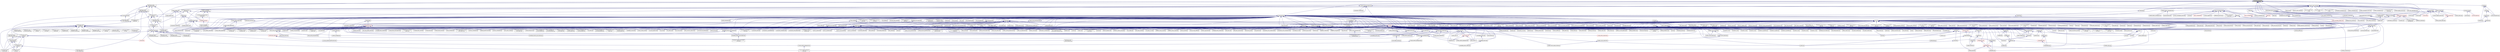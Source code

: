 digraph "component_base.hpp"
{
  edge [fontname="Helvetica",fontsize="10",labelfontname="Helvetica",labelfontsize="10"];
  node [fontname="Helvetica",fontsize="10",shape=record];
  Node212 [label="component_base.hpp",height=0.2,width=0.4,color="black", fillcolor="grey75", style="filled", fontcolor="black"];
  Node212 -> Node213 [dir="back",color="midnightblue",fontsize="10",style="solid",fontname="Helvetica"];
  Node213 [label="partitioned_vector\l_component_decl.hpp",height=0.2,width=0.4,color="black", fillcolor="white", style="filled",URL="$dd/d10/partitioned__vector__component__decl_8hpp.html"];
  Node213 -> Node214 [dir="back",color="midnightblue",fontsize="10",style="solid",fontname="Helvetica"];
  Node214 [label="view_element.hpp",height=0.2,width=0.4,color="black", fillcolor="white", style="filled",URL="$de/d49/view__element_8hpp.html"];
  Node214 -> Node215 [dir="back",color="midnightblue",fontsize="10",style="solid",fontname="Helvetica"];
  Node215 [label="partitioned_vector\l_local_view_iterator.hpp",height=0.2,width=0.4,color="black", fillcolor="white", style="filled",URL="$d2/dd5/partitioned__vector__local__view__iterator_8hpp.html"];
  Node215 -> Node216 [dir="back",color="midnightblue",fontsize="10",style="solid",fontname="Helvetica"];
  Node216 [label="partitioned_vector\l_local_view.hpp",height=0.2,width=0.4,color="black", fillcolor="white", style="filled",URL="$d3/de6/partitioned__vector__local__view_8hpp.html"];
  Node216 -> Node217 [dir="back",color="midnightblue",fontsize="10",style="solid",fontname="Helvetica"];
  Node217 [label="partitioned_vector\l_view.hpp",height=0.2,width=0.4,color="black", fillcolor="white", style="filled",URL="$d9/db2/include_2partitioned__vector__view_8hpp.html"];
  Node217 -> Node218 [dir="back",color="midnightblue",fontsize="10",style="solid",fontname="Helvetica"];
  Node218 [label="partitioned_vector\l_subview.cpp",height=0.2,width=0.4,color="black", fillcolor="white", style="filled",URL="$dc/d09/partitioned__vector__subview_8cpp.html"];
  Node217 -> Node219 [dir="back",color="midnightblue",fontsize="10",style="solid",fontname="Helvetica"];
  Node219 [label="partitioned_vector\l_view.cpp",height=0.2,width=0.4,color="black", fillcolor="white", style="filled",URL="$d9/dcf/partitioned__vector__view_8cpp.html"];
  Node217 -> Node220 [dir="back",color="midnightblue",fontsize="10",style="solid",fontname="Helvetica"];
  Node220 [label="partitioned_vector\l_view_iterator.cpp",height=0.2,width=0.4,color="black", fillcolor="white", style="filled",URL="$d6/d94/partitioned__vector__view__iterator_8cpp.html"];
  Node216 -> Node218 [dir="back",color="midnightblue",fontsize="10",style="solid",fontname="Helvetica"];
  Node216 -> Node219 [dir="back",color="midnightblue",fontsize="10",style="solid",fontname="Helvetica"];
  Node214 -> Node221 [dir="back",color="midnightblue",fontsize="10",style="solid",fontname="Helvetica"];
  Node221 [label="partitioned_vector\l_view_iterator.hpp",height=0.2,width=0.4,color="black", fillcolor="white", style="filled",URL="$df/d4b/partitioned__vector__view__iterator_8hpp.html"];
  Node221 -> Node222 [dir="back",color="midnightblue",fontsize="10",style="solid",fontname="Helvetica"];
  Node222 [label="partitioned_vector\l_view.hpp",height=0.2,width=0.4,color="black", fillcolor="white", style="filled",URL="$da/dc2/components_2containers_2partitioned__vector_2partitioned__vector__view_8hpp.html"];
  Node222 -> Node223 [dir="back",color="midnightblue",fontsize="10",style="solid",fontname="Helvetica"];
  Node223 [label="coarray.hpp",height=0.2,width=0.4,color="red", fillcolor="white", style="filled",URL="$d0/da7/coarray_8hpp.html"];
  Node222 -> Node216 [dir="back",color="midnightblue",fontsize="10",style="solid",fontname="Helvetica"];
  Node222 -> Node217 [dir="back",color="midnightblue",fontsize="10",style="solid",fontname="Helvetica"];
  Node222 -> Node218 [dir="back",color="midnightblue",fontsize="10",style="solid",fontname="Helvetica"];
  Node222 -> Node219 [dir="back",color="midnightblue",fontsize="10",style="solid",fontname="Helvetica"];
  Node213 -> Node226 [dir="back",color="midnightblue",fontsize="10",style="solid",fontname="Helvetica"];
  Node226 [label="partitioned_vector\l_component.hpp",height=0.2,width=0.4,color="black", fillcolor="white", style="filled",URL="$d6/d38/partitioned__vector__component_8hpp.html"];
  Node226 -> Node227 [dir="back",color="midnightblue",fontsize="10",style="solid",fontname="Helvetica"];
  Node227 [label="partitioned_vector\l_component.cpp",height=0.2,width=0.4,color="black", fillcolor="white", style="filled",URL="$dc/db9/partitioned__vector__component_8cpp.html"];
  Node226 -> Node228 [dir="back",color="midnightblue",fontsize="10",style="solid",fontname="Helvetica"];
  Node228 [label="partitioned_vector\l_component_double.cpp",height=0.2,width=0.4,color="black", fillcolor="white", style="filled",URL="$d7/d93/partitioned__vector__component__double_8cpp.html"];
  Node226 -> Node229 [dir="back",color="midnightblue",fontsize="10",style="solid",fontname="Helvetica"];
  Node229 [label="partitioned_vector\l_component_int.cpp",height=0.2,width=0.4,color="black", fillcolor="white", style="filled",URL="$d6/d01/partitioned__vector__component__int_8cpp.html"];
  Node226 -> Node230 [dir="back",color="midnightblue",fontsize="10",style="solid",fontname="Helvetica"];
  Node230 [label="partitioned_vector\l_component_std_string.cpp",height=0.2,width=0.4,color="black", fillcolor="white", style="filled",URL="$d8/df2/partitioned__vector__component__std__string_8cpp.html"];
  Node213 -> Node231 [dir="back",color="midnightblue",fontsize="10",style="solid",fontname="Helvetica"];
  Node231 [label="partitioned_vector\l_decl.hpp",height=0.2,width=0.4,color="black", fillcolor="white", style="filled",URL="$d2/d77/partitioned__vector__decl_8hpp.html"];
  Node231 -> Node232 [dir="back",color="midnightblue",fontsize="10",style="solid",fontname="Helvetica"];
  Node232 [label="partitioned_vector.hpp",height=0.2,width=0.4,color="black", fillcolor="white", style="filled",URL="$dc/d76/components_2containers_2partitioned__vector_2partitioned__vector_8hpp.html"];
  Node232 -> Node223 [dir="back",color="midnightblue",fontsize="10",style="solid",fontname="Helvetica"];
  Node232 -> Node222 [dir="back",color="midnightblue",fontsize="10",style="solid",fontname="Helvetica"];
  Node232 -> Node233 [dir="back",color="midnightblue",fontsize="10",style="solid",fontname="Helvetica"];
  Node233 [label="partitioned_vector.hpp",height=0.2,width=0.4,color="red", fillcolor="white", style="filled",URL="$d5/d83/include_2partitioned__vector_8hpp.html"];
  Node233 -> Node234 [dir="back",color="midnightblue",fontsize="10",style="solid",fontname="Helvetica"];
  Node234 [label="partitioned_vector\l_spmd_foreach.cpp",height=0.2,width=0.4,color="black", fillcolor="white", style="filled",URL="$db/d7c/partitioned__vector__spmd__foreach_8cpp.html"];
  Node233 -> Node236 [dir="back",color="midnightblue",fontsize="10",style="solid",fontname="Helvetica"];
  Node236 [label="minmax_element_performance.cpp",height=0.2,width=0.4,color="black", fillcolor="white", style="filled",URL="$d9/d93/minmax__element__performance_8cpp.html"];
  Node232 -> Node227 [dir="back",color="midnightblue",fontsize="10",style="solid",fontname="Helvetica"];
  Node232 -> Node228 [dir="back",color="midnightblue",fontsize="10",style="solid",fontname="Helvetica"];
  Node232 -> Node229 [dir="back",color="midnightblue",fontsize="10",style="solid",fontname="Helvetica"];
  Node232 -> Node230 [dir="back",color="midnightblue",fontsize="10",style="solid",fontname="Helvetica"];
  Node231 -> Node244 [dir="back",color="midnightblue",fontsize="10",style="solid",fontname="Helvetica"];
  Node244 [label="partitioned_vector\l_component_impl.hpp",height=0.2,width=0.4,color="black", fillcolor="white", style="filled",URL="$d1/d79/partitioned__vector__component__impl_8hpp.html"];
  Node244 -> Node226 [dir="back",color="midnightblue",fontsize="10",style="solid",fontname="Helvetica"];
  Node244 -> Node245 [dir="back",color="midnightblue",fontsize="10",style="solid",fontname="Helvetica"];
  Node245 [label="partitioned_vector\l_impl.hpp",height=0.2,width=0.4,color="black", fillcolor="white", style="filled",URL="$d0/db1/partitioned__vector__impl_8hpp.html"];
  Node245 -> Node232 [dir="back",color="midnightblue",fontsize="10",style="solid",fontname="Helvetica"];
  Node231 -> Node245 [dir="back",color="midnightblue",fontsize="10",style="solid",fontname="Helvetica"];
  Node231 -> Node246 [dir="back",color="midnightblue",fontsize="10",style="solid",fontname="Helvetica"];
  Node246 [label="partitioned_vector\l_predef.hpp",height=0.2,width=0.4,color="black", fillcolor="white", style="filled",URL="$d4/dc4/components_2containers_2partitioned__vector_2partitioned__vector__predef_8hpp.html"];
  Node246 -> Node247 [dir="back",color="midnightblue",fontsize="10",style="solid",fontname="Helvetica"];
  Node247 [label="partitioned_vector\l_predef.hpp",height=0.2,width=0.4,color="black", fillcolor="white", style="filled",URL="$db/dea/include_2partitioned__vector__predef_8hpp.html"];
  Node247 -> Node248 [dir="back",color="midnightblue",fontsize="10",style="solid",fontname="Helvetica"];
  Node248 [label="partitioned_vector\l_foreach.cpp",height=0.2,width=0.4,color="black", fillcolor="white", style="filled",URL="$df/d5f/partitioned__vector__foreach_8cpp.html"];
  Node247 -> Node218 [dir="back",color="midnightblue",fontsize="10",style="solid",fontname="Helvetica"];
  Node247 -> Node219 [dir="back",color="midnightblue",fontsize="10",style="solid",fontname="Helvetica"];
  Node247 -> Node220 [dir="back",color="midnightblue",fontsize="10",style="solid",fontname="Helvetica"];
  Node247 -> Node249 [dir="back",color="midnightblue",fontsize="10",style="solid",fontname="Helvetica"];
  Node249 [label="partitioned_vector\l_copy.cpp",height=0.2,width=0.4,color="black", fillcolor="white", style="filled",URL="$d9/d91/partitioned__vector__copy_8cpp.html"];
  Node247 -> Node239 [dir="back",color="midnightblue",fontsize="10",style="solid",fontname="Helvetica"];
  Node239 [label="partitioned_vector\l_exclusive_scan.cpp",height=0.2,width=0.4,color="black", fillcolor="white", style="filled",URL="$d2/dda/partitioned__vector__exclusive__scan_8cpp.html"];
  Node247 -> Node250 [dir="back",color="midnightblue",fontsize="10",style="solid",fontname="Helvetica"];
  Node250 [label="partitioned_vector\l_fill.cpp",height=0.2,width=0.4,color="black", fillcolor="white", style="filled",URL="$de/d66/partitioned__vector__fill_8cpp.html"];
  Node247 -> Node251 [dir="back",color="midnightblue",fontsize="10",style="solid",fontname="Helvetica"];
  Node251 [label="partitioned_vector\l_for_each.cpp",height=0.2,width=0.4,color="black", fillcolor="white", style="filled",URL="$de/dc8/partitioned__vector__for__each_8cpp.html"];
  Node247 -> Node252 [dir="back",color="midnightblue",fontsize="10",style="solid",fontname="Helvetica"];
  Node252 [label="partitioned_vector\l_handle_values.cpp",height=0.2,width=0.4,color="black", fillcolor="white", style="filled",URL="$dc/dcb/partitioned__vector__handle__values_8cpp.html"];
  Node247 -> Node240 [dir="back",color="midnightblue",fontsize="10",style="solid",fontname="Helvetica"];
  Node240 [label="partitioned_vector\l_inclusive_scan.cpp",height=0.2,width=0.4,color="black", fillcolor="white", style="filled",URL="$d0/dd9/partitioned__vector__inclusive__scan_8cpp.html"];
  Node247 -> Node253 [dir="back",color="midnightblue",fontsize="10",style="solid",fontname="Helvetica"];
  Node253 [label="partitioned_vector\l_iter.cpp",height=0.2,width=0.4,color="black", fillcolor="white", style="filled",URL="$dc/ddf/partitioned__vector__iter_8cpp.html"];
  Node247 -> Node254 [dir="back",color="midnightblue",fontsize="10",style="solid",fontname="Helvetica"];
  Node254 [label="partitioned_vector\l_move.cpp",height=0.2,width=0.4,color="black", fillcolor="white", style="filled",URL="$d8/d25/partitioned__vector__move_8cpp.html"];
  Node247 -> Node255 [dir="back",color="midnightblue",fontsize="10",style="solid",fontname="Helvetica"];
  Node255 [label="partitioned_vector\l_reduce.cpp",height=0.2,width=0.4,color="black", fillcolor="white", style="filled",URL="$d0/d35/partitioned__vector__reduce_8cpp.html"];
  Node247 -> Node256 [dir="back",color="midnightblue",fontsize="10",style="solid",fontname="Helvetica"];
  Node256 [label="partitioned_vector\l_transform.cpp",height=0.2,width=0.4,color="black", fillcolor="white", style="filled",URL="$d5/dda/partitioned__vector__transform_8cpp.html"];
  Node247 -> Node257 [dir="back",color="midnightblue",fontsize="10",style="solid",fontname="Helvetica"];
  Node257 [label="partitioned_vector\l_transform_binary.cpp",height=0.2,width=0.4,color="black", fillcolor="white", style="filled",URL="$d8/d95/partitioned__vector__transform__binary_8cpp.html"];
  Node247 -> Node258 [dir="back",color="midnightblue",fontsize="10",style="solid",fontname="Helvetica"];
  Node258 [label="partitioned_vector\l_transform_reduce.cpp",height=0.2,width=0.4,color="black", fillcolor="white", style="filled",URL="$d7/dab/partitioned__vector__transform__reduce_8cpp.html"];
  Node247 -> Node259 [dir="back",color="midnightblue",fontsize="10",style="solid",fontname="Helvetica"];
  Node259 [label="partitioned_vector\l_transform_scan.cpp",height=0.2,width=0.4,color="black", fillcolor="white", style="filled",URL="$d5/d12/partitioned__vector__transform__scan_8cpp.html"];
  Node231 -> Node260 [dir="back",color="midnightblue",fontsize="10",style="solid",fontname="Helvetica"];
  Node260 [label="partitioned_vector.hpp",height=0.2,width=0.4,color="black", fillcolor="white", style="filled",URL="$de/d3e/runtime_2serialization_2partitioned__vector_8hpp.html"];
  Node260 -> Node261 [dir="back",color="midnightblue",fontsize="10",style="solid",fontname="Helvetica"];
  Node261 [label="serialization.hpp",height=0.2,width=0.4,color="red", fillcolor="white", style="filled",URL="$d8/d21/serialization_8hpp.html"];
  Node261 -> Node262 [dir="back",color="midnightblue",fontsize="10",style="solid",fontname="Helvetica"];
  Node262 [label="template_function_accumulator.cpp",height=0.2,width=0.4,color="black", fillcolor="white", style="filled",URL="$d5/d02/template__function__accumulator_8cpp.html"];
  Node261 -> Node263 [dir="back",color="midnightblue",fontsize="10",style="solid",fontname="Helvetica"];
  Node263 [label="cancelable_action.cpp",height=0.2,width=0.4,color="black", fillcolor="white", style="filled",URL="$d5/d0c/cancelable__action_8cpp.html"];
  Node261 -> Node264 [dir="back",color="midnightblue",fontsize="10",style="solid",fontname="Helvetica"];
  Node264 [label="hello_world_component.hpp",height=0.2,width=0.4,color="black", fillcolor="white", style="filled",URL="$df/df0/hello__world__component_8hpp.html"];
  Node264 -> Node265 [dir="back",color="midnightblue",fontsize="10",style="solid",fontname="Helvetica"];
  Node265 [label="hello_world_client.cpp",height=0.2,width=0.4,color="black", fillcolor="white", style="filled",URL="$d5/da6/hello__world__client_8cpp.html"];
  Node264 -> Node266 [dir="back",color="midnightblue",fontsize="10",style="solid",fontname="Helvetica"];
  Node266 [label="hello_world_component.cpp",height=0.2,width=0.4,color="black", fillcolor="white", style="filled",URL="$d8/daa/hello__world__component_8cpp.html"];
  Node261 -> Node275 [dir="back",color="midnightblue",fontsize="10",style="solid",fontname="Helvetica"];
  Node275 [label="fractals_struct.cpp",height=0.2,width=0.4,color="black", fillcolor="white", style="filled",URL="$d8/d2f/fractals__struct_8cpp.html"];
  Node261 -> Node276 [dir="back",color="midnightblue",fontsize="10",style="solid",fontname="Helvetica"];
  Node276 [label="pingpong.cpp",height=0.2,width=0.4,color="black", fillcolor="white", style="filled",URL="$dd/d4d/pingpong_8cpp.html"];
  Node261 -> Node277 [dir="back",color="midnightblue",fontsize="10",style="solid",fontname="Helvetica"];
  Node277 [label="sierpinski.cpp",height=0.2,width=0.4,color="black", fillcolor="white", style="filled",URL="$d3/d7e/sierpinski_8cpp.html"];
  Node261 -> Node281 [dir="back",color="midnightblue",fontsize="10",style="solid",fontname="Helvetica"];
  Node281 [label="osu_bcast.cpp",height=0.2,width=0.4,color="black", fillcolor="white", style="filled",URL="$d3/dca/osu__bcast_8cpp.html"];
  Node261 -> Node282 [dir="back",color="midnightblue",fontsize="10",style="solid",fontname="Helvetica"];
  Node282 [label="osu_bibw.cpp",height=0.2,width=0.4,color="black", fillcolor="white", style="filled",URL="$d2/d04/osu__bibw_8cpp.html"];
  Node261 -> Node283 [dir="back",color="midnightblue",fontsize="10",style="solid",fontname="Helvetica"];
  Node283 [label="osu_bw.cpp",height=0.2,width=0.4,color="black", fillcolor="white", style="filled",URL="$d4/d20/osu__bw_8cpp.html"];
  Node261 -> Node284 [dir="back",color="midnightblue",fontsize="10",style="solid",fontname="Helvetica"];
  Node284 [label="osu_latency.cpp",height=0.2,width=0.4,color="black", fillcolor="white", style="filled",URL="$df/d58/osu__latency_8cpp.html"];
  Node261 -> Node285 [dir="back",color="midnightblue",fontsize="10",style="solid",fontname="Helvetica"];
  Node285 [label="osu_multi_lat.cpp",height=0.2,width=0.4,color="black", fillcolor="white", style="filled",URL="$d7/d91/osu__multi__lat_8cpp.html"];
  Node261 -> Node286 [dir="back",color="midnightblue",fontsize="10",style="solid",fontname="Helvetica"];
  Node286 [label="pingpong_performance.cpp",height=0.2,width=0.4,color="black", fillcolor="white", style="filled",URL="$de/d03/pingpong__performance_8cpp.html"];
  Node261 -> Node287 [dir="back",color="midnightblue",fontsize="10",style="solid",fontname="Helvetica"];
  Node287 [label="action_move_semantics.cpp",height=0.2,width=0.4,color="black", fillcolor="white", style="filled",URL="$d4/db3/action__move__semantics_8cpp.html"];
  Node261 -> Node289 [dir="back",color="midnightblue",fontsize="10",style="solid",fontname="Helvetica"];
  Node289 [label="duplicate_id_registration\l_1596.cpp",height=0.2,width=0.4,color="black", fillcolor="white", style="filled",URL="$db/d8d/duplicate__id__registration__1596_8cpp.html"];
  Node261 -> Node290 [dir="back",color="midnightblue",fontsize="10",style="solid",fontname="Helvetica"];
  Node290 [label="zero_copy_parcels_1001.cpp",height=0.2,width=0.4,color="black", fillcolor="white", style="filled",URL="$da/dfd/zero__copy__parcels__1001_8cpp.html"];
  Node261 -> Node291 [dir="back",color="midnightblue",fontsize="10",style="solid",fontname="Helvetica"];
  Node291 [label="managed_refcnt_checker.cpp",height=0.2,width=0.4,color="black", fillcolor="white", style="filled",URL="$d3/d8d/managed__refcnt__checker_8cpp.html"];
  Node261 -> Node292 [dir="back",color="midnightblue",fontsize="10",style="solid",fontname="Helvetica"];
  Node292 [label="simple_mobile_object.cpp",height=0.2,width=0.4,color="black", fillcolor="white", style="filled",URL="$d2/da7/simple__mobile__object_8cpp.html"];
  Node261 -> Node293 [dir="back",color="midnightblue",fontsize="10",style="solid",fontname="Helvetica"];
  Node293 [label="simple_refcnt_checker.cpp",height=0.2,width=0.4,color="black", fillcolor="white", style="filled",URL="$df/d16/simple__refcnt__checker_8cpp.html"];
  Node261 -> Node294 [dir="back",color="midnightblue",fontsize="10",style="solid",fontname="Helvetica"];
  Node294 [label="copy_component.cpp",height=0.2,width=0.4,color="black", fillcolor="white", style="filled",URL="$d5/d8d/copy__component_8cpp.html"];
  Node261 -> Node295 [dir="back",color="midnightblue",fontsize="10",style="solid",fontname="Helvetica"];
  Node295 [label="get_gid.cpp",height=0.2,width=0.4,color="black", fillcolor="white", style="filled",URL="$dc/dc1/get__gid_8cpp.html"];
  Node261 -> Node296 [dir="back",color="midnightblue",fontsize="10",style="solid",fontname="Helvetica"];
  Node296 [label="migrate_component.cpp",height=0.2,width=0.4,color="black", fillcolor="white", style="filled",URL="$dc/d78/migrate__component_8cpp.html"];
  Node261 -> Node297 [dir="back",color="midnightblue",fontsize="10",style="solid",fontname="Helvetica"];
  Node297 [label="migrate_component_to\l_storage.cpp",height=0.2,width=0.4,color="black", fillcolor="white", style="filled",URL="$dd/d02/migrate__component__to__storage_8cpp.html"];
  Node213 -> Node246 [dir="back",color="midnightblue",fontsize="10",style="solid",fontname="Helvetica"];
  Node213 -> Node298 [dir="back",color="midnightblue",fontsize="10",style="solid",fontname="Helvetica"];
  Node298 [label="partitioned_vector\l_segmented_iterator.hpp",height=0.2,width=0.4,color="black", fillcolor="white", style="filled",URL="$dc/dea/partitioned__vector__segmented__iterator_8hpp.html"];
  Node298 -> Node214 [dir="back",color="midnightblue",fontsize="10",style="solid",fontname="Helvetica"];
  Node298 -> Node231 [dir="back",color="midnightblue",fontsize="10",style="solid",fontname="Helvetica"];
  Node298 -> Node245 [dir="back",color="midnightblue",fontsize="10",style="solid",fontname="Helvetica"];
  Node298 -> Node222 [dir="back",color="midnightblue",fontsize="10",style="solid",fontname="Helvetica"];
  Node298 -> Node221 [dir="back",color="midnightblue",fontsize="10",style="solid",fontname="Helvetica"];
  Node212 -> Node244 [dir="back",color="midnightblue",fontsize="10",style="solid",fontname="Helvetica"];
  Node212 -> Node299 [dir="back",color="midnightblue",fontsize="10",style="solid",fontname="Helvetica"];
  Node299 [label="output_stream.hpp",height=0.2,width=0.4,color="black", fillcolor="white", style="filled",URL="$d6/db5/output__stream_8hpp.html"];
  Node299 -> Node300 [dir="back",color="midnightblue",fontsize="10",style="solid",fontname="Helvetica"];
  Node300 [label="ostream.hpp",height=0.2,width=0.4,color="black", fillcolor="white", style="filled",URL="$d1/d38/ostream_8hpp.html"];
  Node300 -> Node301 [dir="back",color="midnightblue",fontsize="10",style="solid",fontname="Helvetica"];
  Node301 [label="standard_streams.hpp",height=0.2,width=0.4,color="black", fillcolor="white", style="filled",URL="$db/d16/standard__streams_8hpp.html"];
  Node301 -> Node302 [dir="back",color="midnightblue",fontsize="10",style="solid",fontname="Helvetica"];
  Node302 [label="iostreams.hpp",height=0.2,width=0.4,color="black", fillcolor="white", style="filled",URL="$de/d22/iostreams_8hpp.html"];
  Node302 -> Node303 [dir="back",color="midnightblue",fontsize="10",style="solid",fontname="Helvetica"];
  Node303 [label="allgather.cpp",height=0.2,width=0.4,color="black", fillcolor="white", style="filled",URL="$d7/d06/allgather_8cpp.html"];
  Node302 -> Node304 [dir="back",color="midnightblue",fontsize="10",style="solid",fontname="Helvetica"];
  Node304 [label="allgather_and_gate.cpp",height=0.2,width=0.4,color="black", fillcolor="white", style="filled",URL="$d1/d56/allgather__and__gate_8cpp.html"];
  Node302 -> Node305 [dir="back",color="midnightblue",fontsize="10",style="solid",fontname="Helvetica"];
  Node305 [label="async_io_action.cpp",height=0.2,width=0.4,color="black", fillcolor="white", style="filled",URL="$d3/df5/async__io__action_8cpp.html"];
  Node302 -> Node306 [dir="back",color="midnightblue",fontsize="10",style="solid",fontname="Helvetica"];
  Node306 [label="async_io_external.cpp",height=0.2,width=0.4,color="black", fillcolor="white", style="filled",URL="$da/d9a/async__io__external_8cpp.html"];
  Node302 -> Node307 [dir="back",color="midnightblue",fontsize="10",style="solid",fontname="Helvetica"];
  Node307 [label="async_io_low_level.cpp",height=0.2,width=0.4,color="black", fillcolor="white", style="filled",URL="$dc/d10/async__io__low__level_8cpp.html"];
  Node302 -> Node308 [dir="back",color="midnightblue",fontsize="10",style="solid",fontname="Helvetica"];
  Node308 [label="async_io_simple.cpp",height=0.2,width=0.4,color="black", fillcolor="white", style="filled",URL="$da/db7/async__io__simple_8cpp.html"];
  Node302 -> Node309 [dir="back",color="midnightblue",fontsize="10",style="solid",fontname="Helvetica"];
  Node309 [label="os_thread_num.cpp",height=0.2,width=0.4,color="black", fillcolor="white", style="filled",URL="$d2/dfb/os__thread__num_8cpp.html"];
  Node302 -> Node310 [dir="back",color="midnightblue",fontsize="10",style="solid",fontname="Helvetica"];
  Node310 [label="rnd_future_reduce.cpp",height=0.2,width=0.4,color="black", fillcolor="white", style="filled",URL="$d1/db5/rnd__future__reduce_8cpp.html"];
  Node302 -> Node311 [dir="back",color="midnightblue",fontsize="10",style="solid",fontname="Helvetica"];
  Node311 [label="heartbeat_console.cpp",height=0.2,width=0.4,color="black", fillcolor="white", style="filled",URL="$da/de8/heartbeat__console_8cpp.html"];
  Node302 -> Node266 [dir="back",color="midnightblue",fontsize="10",style="solid",fontname="Helvetica"];
  Node302 -> Node312 [dir="back",color="midnightblue",fontsize="10",style="solid",fontname="Helvetica"];
  Node312 [label="jacobi.cpp",height=0.2,width=0.4,color="black", fillcolor="white", style="filled",URL="$d2/d27/jacobi_8cpp.html"];
  Node302 -> Node313 [dir="back",color="midnightblue",fontsize="10",style="solid",fontname="Helvetica"];
  Node313 [label="stencil_iterator.hpp",height=0.2,width=0.4,color="black", fillcolor="white", style="filled",URL="$dc/d5c/server_2stencil__iterator_8hpp.html"];
  Node313 -> Node314 [dir="back",color="midnightblue",fontsize="10",style="solid",fontname="Helvetica"];
  Node314 [label="solver.hpp",height=0.2,width=0.4,color="black", fillcolor="white", style="filled",URL="$db/d9a/server_2solver_8hpp.html"];
  Node314 -> Node315 [dir="back",color="midnightblue",fontsize="10",style="solid",fontname="Helvetica"];
  Node315 [label="solver.hpp",height=0.2,width=0.4,color="black", fillcolor="white", style="filled",URL="$d2/d1c/solver_8hpp.html"];
  Node315 -> Node312 [dir="back",color="midnightblue",fontsize="10",style="solid",fontname="Helvetica"];
  Node314 -> Node316 [dir="back",color="midnightblue",fontsize="10",style="solid",fontname="Helvetica"];
  Node316 [label="solver.cpp",height=0.2,width=0.4,color="black", fillcolor="white", style="filled",URL="$d6/d94/solver_8cpp.html"];
  Node313 -> Node317 [dir="back",color="midnightblue",fontsize="10",style="solid",fontname="Helvetica"];
  Node317 [label="stencil_iterator.cpp",height=0.2,width=0.4,color="black", fillcolor="white", style="filled",URL="$d6/de1/server_2stencil__iterator_8cpp.html"];
  Node313 -> Node318 [dir="back",color="midnightblue",fontsize="10",style="solid",fontname="Helvetica"];
  Node318 [label="stencil_iterator.cpp",height=0.2,width=0.4,color="black", fillcolor="white", style="filled",URL="$d7/d71/stencil__iterator_8cpp.html"];
  Node302 -> Node319 [dir="back",color="midnightblue",fontsize="10",style="solid",fontname="Helvetica"];
  Node319 [label="grid.cpp",height=0.2,width=0.4,color="black", fillcolor="white", style="filled",URL="$d6/d1b/jacobi__component_2grid_8cpp.html"];
  Node302 -> Node320 [dir="back",color="midnightblue",fontsize="10",style="solid",fontname="Helvetica"];
  Node320 [label="access_counter_set.cpp",height=0.2,width=0.4,color="black", fillcolor="white", style="filled",URL="$dc/d52/access__counter__set_8cpp.html"];
  Node302 -> Node321 [dir="back",color="midnightblue",fontsize="10",style="solid",fontname="Helvetica"];
  Node321 [label="1d_wave_equation.cpp",height=0.2,width=0.4,color="black", fillcolor="white", style="filled",URL="$da/dab/1d__wave__equation_8cpp.html"];
  Node302 -> Node322 [dir="back",color="midnightblue",fontsize="10",style="solid",fontname="Helvetica"];
  Node322 [label="allow_unknown_options.cpp",height=0.2,width=0.4,color="black", fillcolor="white", style="filled",URL="$d9/dc9/allow__unknown__options_8cpp.html"];
  Node302 -> Node323 [dir="back",color="midnightblue",fontsize="10",style="solid",fontname="Helvetica"];
  Node323 [label="command_line_handling.cpp",height=0.2,width=0.4,color="black", fillcolor="white", style="filled",URL="$d4/d05/examples_2quickstart_2command__line__handling_8cpp.html"];
  Node302 -> Node324 [dir="back",color="midnightblue",fontsize="10",style="solid",fontname="Helvetica"];
  Node324 [label="component_ctors.cpp",height=0.2,width=0.4,color="black", fillcolor="white", style="filled",URL="$d3/d2a/component__ctors_8cpp.html"];
  Node302 -> Node325 [dir="back",color="midnightblue",fontsize="10",style="solid",fontname="Helvetica"];
  Node325 [label="component_in_executable.cpp",height=0.2,width=0.4,color="black", fillcolor="white", style="filled",URL="$d8/d4b/component__in__executable_8cpp.html"];
  Node302 -> Node326 [dir="back",color="midnightblue",fontsize="10",style="solid",fontname="Helvetica"];
  Node326 [label="component_inheritance.cpp",height=0.2,width=0.4,color="black", fillcolor="white", style="filled",URL="$d8/d55/component__inheritance_8cpp.html"];
  Node302 -> Node327 [dir="back",color="midnightblue",fontsize="10",style="solid",fontname="Helvetica"];
  Node327 [label="component_with_executor.cpp",height=0.2,width=0.4,color="black", fillcolor="white", style="filled",URL="$d4/d20/component__with__executor_8cpp.html"];
  Node302 -> Node328 [dir="back",color="midnightblue",fontsize="10",style="solid",fontname="Helvetica"];
  Node328 [label="customize_async.cpp",height=0.2,width=0.4,color="black", fillcolor="white", style="filled",URL="$d0/d82/customize__async_8cpp.html"];
  Node302 -> Node329 [dir="back",color="midnightblue",fontsize="10",style="solid",fontname="Helvetica"];
  Node329 [label="enumerate_threads.cpp",height=0.2,width=0.4,color="black", fillcolor="white", style="filled",URL="$d3/dd4/enumerate__threads_8cpp.html"];
  Node302 -> Node330 [dir="back",color="midnightblue",fontsize="10",style="solid",fontname="Helvetica"];
  Node330 [label="error_handling.cpp",height=0.2,width=0.4,color="black", fillcolor="white", style="filled",URL="$d9/d96/error__handling_8cpp.html"];
  Node302 -> Node331 [dir="back",color="midnightblue",fontsize="10",style="solid",fontname="Helvetica"];
  Node331 [label="event_synchronization.cpp",height=0.2,width=0.4,color="black", fillcolor="white", style="filled",URL="$d0/d35/event__synchronization_8cpp.html"];
  Node302 -> Node332 [dir="back",color="midnightblue",fontsize="10",style="solid",fontname="Helvetica"];
  Node332 [label="fractals.cpp",height=0.2,width=0.4,color="black", fillcolor="white", style="filled",URL="$d8/d58/fractals_8cpp.html"];
  Node302 -> Node333 [dir="back",color="midnightblue",fontsize="10",style="solid",fontname="Helvetica"];
  Node333 [label="fractals_executor.cpp",height=0.2,width=0.4,color="black", fillcolor="white", style="filled",URL="$d9/da9/fractals__executor_8cpp.html"];
  Node302 -> Node334 [dir="back",color="midnightblue",fontsize="10",style="solid",fontname="Helvetica"];
  Node334 [label="hello_world.cpp",height=0.2,width=0.4,color="black", fillcolor="white", style="filled",URL="$d0/d67/hello__world_8cpp.html"];
  Node302 -> Node335 [dir="back",color="midnightblue",fontsize="10",style="solid",fontname="Helvetica"];
  Node335 [label="interval_timer.cpp",height=0.2,width=0.4,color="black", fillcolor="white", style="filled",URL="$de/df1/examples_2quickstart_2interval__timer_8cpp.html"];
  Node302 -> Node336 [dir="back",color="midnightblue",fontsize="10",style="solid",fontname="Helvetica"];
  Node336 [label="local_channel.cpp",height=0.2,width=0.4,color="black", fillcolor="white", style="filled",URL="$d0/d3e/local__channel_8cpp.html"];
  Node302 -> Node276 [dir="back",color="midnightblue",fontsize="10",style="solid",fontname="Helvetica"];
  Node302 -> Node337 [dir="back",color="midnightblue",fontsize="10",style="solid",fontname="Helvetica"];
  Node337 [label="shared_mutex.cpp",height=0.2,width=0.4,color="black", fillcolor="white", style="filled",URL="$da/d0b/shared__mutex_8cpp.html"];
  Node302 -> Node277 [dir="back",color="midnightblue",fontsize="10",style="solid",fontname="Helvetica"];
  Node302 -> Node338 [dir="back",color="midnightblue",fontsize="10",style="solid",fontname="Helvetica"];
  Node338 [label="simple_future_continuation.cpp",height=0.2,width=0.4,color="black", fillcolor="white", style="filled",URL="$d8/d3c/simple__future__continuation_8cpp.html"];
  Node302 -> Node339 [dir="back",color="midnightblue",fontsize="10",style="solid",fontname="Helvetica"];
  Node339 [label="simplest_hello_world.cpp",height=0.2,width=0.4,color="black", fillcolor="white", style="filled",URL="$d7/ddc/simplest__hello__world_8cpp.html"];
  Node302 -> Node340 [dir="back",color="midnightblue",fontsize="10",style="solid",fontname="Helvetica"];
  Node340 [label="sort_by_key_demo.cpp",height=0.2,width=0.4,color="black", fillcolor="white", style="filled",URL="$da/d20/sort__by__key__demo_8cpp.html"];
  Node302 -> Node341 [dir="back",color="midnightblue",fontsize="10",style="solid",fontname="Helvetica"];
  Node341 [label="timed_futures.cpp",height=0.2,width=0.4,color="black", fillcolor="white", style="filled",URL="$d6/d8d/timed__futures_8cpp.html"];
  Node302 -> Node342 [dir="back",color="midnightblue",fontsize="10",style="solid",fontname="Helvetica"];
  Node342 [label="vector_counting_dotproduct.cpp",height=0.2,width=0.4,color="black", fillcolor="white", style="filled",URL="$df/de9/vector__counting__dotproduct_8cpp.html"];
  Node302 -> Node343 [dir="back",color="midnightblue",fontsize="10",style="solid",fontname="Helvetica"];
  Node343 [label="vector_zip_dotproduct.cpp",height=0.2,width=0.4,color="black", fillcolor="white", style="filled",URL="$dc/d18/vector__zip__dotproduct_8cpp.html"];
  Node302 -> Node344 [dir="back",color="midnightblue",fontsize="10",style="solid",fontname="Helvetica"];
  Node344 [label="oversubscribing_resource\l_partitioner.cpp",height=0.2,width=0.4,color="black", fillcolor="white", style="filled",URL="$dd/dee/oversubscribing__resource__partitioner_8cpp.html"];
  Node302 -> Node345 [dir="back",color="midnightblue",fontsize="10",style="solid",fontname="Helvetica"];
  Node345 [label="simple_resource_partitioner.cpp",height=0.2,width=0.4,color="black", fillcolor="white", style="filled",URL="$d5/df9/simple__resource__partitioner_8cpp.html"];
  Node302 -> Node346 [dir="back",color="midnightblue",fontsize="10",style="solid",fontname="Helvetica"];
  Node346 [label="thread_aware_timer.cpp",height=0.2,width=0.4,color="black", fillcolor="white", style="filled",URL="$df/d11/examples_2thread__aware__timer_2thread__aware__timer_8cpp.html"];
  Node302 -> Node347 [dir="back",color="midnightblue",fontsize="10",style="solid",fontname="Helvetica"];
  Node347 [label="simple_central_tuplespace\l_client.cpp",height=0.2,width=0.4,color="black", fillcolor="white", style="filled",URL="$d1/d7b/simple__central__tuplespace__client_8cpp.html"];
  Node302 -> Node348 [dir="back",color="midnightblue",fontsize="10",style="solid",fontname="Helvetica"];
  Node348 [label="foreach_scaling.cpp",height=0.2,width=0.4,color="black", fillcolor="white", style="filled",URL="$d4/d94/foreach__scaling_8cpp.html"];
  Node302 -> Node349 [dir="back",color="midnightblue",fontsize="10",style="solid",fontname="Helvetica"];
  Node349 [label="future_overhead.cpp",height=0.2,width=0.4,color="black", fillcolor="white", style="filled",URL="$d3/d79/future__overhead_8cpp.html"];
  Node302 -> Node350 [dir="back",color="midnightblue",fontsize="10",style="solid",fontname="Helvetica"];
  Node350 [label="hpx_heterogeneous_timed\l_task_spawn.cpp",height=0.2,width=0.4,color="black", fillcolor="white", style="filled",URL="$dd/d27/hpx__heterogeneous__timed__task__spawn_8cpp.html"];
  Node302 -> Node351 [dir="back",color="midnightblue",fontsize="10",style="solid",fontname="Helvetica"];
  Node351 [label="hpx_homogeneous_timed\l_task_spawn_executors.cpp",height=0.2,width=0.4,color="black", fillcolor="white", style="filled",URL="$d1/d3b/hpx__homogeneous__timed__task__spawn__executors_8cpp.html"];
  Node302 -> Node352 [dir="back",color="midnightblue",fontsize="10",style="solid",fontname="Helvetica"];
  Node352 [label="parent_vs_child_stealing.cpp",height=0.2,width=0.4,color="black", fillcolor="white", style="filled",URL="$d2/d07/parent__vs__child__stealing_8cpp.html"];
  Node302 -> Node248 [dir="back",color="midnightblue",fontsize="10",style="solid",fontname="Helvetica"];
  Node302 -> Node353 [dir="back",color="midnightblue",fontsize="10",style="solid",fontname="Helvetica"];
  Node353 [label="serialization_overhead.cpp",height=0.2,width=0.4,color="black", fillcolor="white", style="filled",URL="$d3/df8/serialization__overhead_8cpp.html"];
  Node302 -> Node354 [dir="back",color="midnightblue",fontsize="10",style="solid",fontname="Helvetica"];
  Node354 [label="sizeof.cpp",height=0.2,width=0.4,color="black", fillcolor="white", style="filled",URL="$d3/d0f/sizeof_8cpp.html"];
  Node302 -> Node355 [dir="back",color="midnightblue",fontsize="10",style="solid",fontname="Helvetica"];
  Node355 [label="skynet.cpp",height=0.2,width=0.4,color="black", fillcolor="white", style="filled",URL="$d0/dc3/skynet_8cpp.html"];
  Node302 -> Node356 [dir="back",color="midnightblue",fontsize="10",style="solid",fontname="Helvetica"];
  Node356 [label="spinlock_overhead1.cpp",height=0.2,width=0.4,color="black", fillcolor="white", style="filled",URL="$d0/d32/spinlock__overhead1_8cpp.html"];
  Node302 -> Node357 [dir="back",color="midnightblue",fontsize="10",style="solid",fontname="Helvetica"];
  Node357 [label="spinlock_overhead2.cpp",height=0.2,width=0.4,color="black", fillcolor="white", style="filled",URL="$de/d55/spinlock__overhead2_8cpp.html"];
  Node302 -> Node358 [dir="back",color="midnightblue",fontsize="10",style="solid",fontname="Helvetica"];
  Node358 [label="stencil3_iterators.cpp",height=0.2,width=0.4,color="black", fillcolor="white", style="filled",URL="$db/d9e/stencil3__iterators_8cpp.html"];
  Node302 -> Node359 [dir="back",color="midnightblue",fontsize="10",style="solid",fontname="Helvetica"];
  Node359 [label="stream.cpp",height=0.2,width=0.4,color="black", fillcolor="white", style="filled",URL="$da/d5f/stream_8cpp.html"];
  Node302 -> Node360 [dir="back",color="midnightblue",fontsize="10",style="solid",fontname="Helvetica"];
  Node360 [label="transform_reduce_binary\l_scaling.cpp",height=0.2,width=0.4,color="black", fillcolor="white", style="filled",URL="$d1/dae/transform__reduce__binary__scaling_8cpp.html"];
  Node302 -> Node361 [dir="back",color="midnightblue",fontsize="10",style="solid",fontname="Helvetica"];
  Node361 [label="transform_reduce_scaling.cpp",height=0.2,width=0.4,color="black", fillcolor="white", style="filled",URL="$db/d2a/transform__reduce__scaling_8cpp.html"];
  Node302 -> Node362 [dir="back",color="midnightblue",fontsize="10",style="solid",fontname="Helvetica"];
  Node362 [label="wait_all_timings.cpp",height=0.2,width=0.4,color="black", fillcolor="white", style="filled",URL="$d5/da1/wait__all__timings_8cpp.html"];
  Node302 -> Node236 [dir="back",color="midnightblue",fontsize="10",style="solid",fontname="Helvetica"];
  Node302 -> Node281 [dir="back",color="midnightblue",fontsize="10",style="solid",fontname="Helvetica"];
  Node302 -> Node282 [dir="back",color="midnightblue",fontsize="10",style="solid",fontname="Helvetica"];
  Node302 -> Node283 [dir="back",color="midnightblue",fontsize="10",style="solid",fontname="Helvetica"];
  Node302 -> Node284 [dir="back",color="midnightblue",fontsize="10",style="solid",fontname="Helvetica"];
  Node302 -> Node285 [dir="back",color="midnightblue",fontsize="10",style="solid",fontname="Helvetica"];
  Node302 -> Node363 [dir="back",color="midnightblue",fontsize="10",style="solid",fontname="Helvetica"];
  Node363 [label="osu_scatter.cpp",height=0.2,width=0.4,color="black", fillcolor="white", style="filled",URL="$d4/d4c/osu__scatter_8cpp.html"];
  Node302 -> Node286 [dir="back",color="midnightblue",fontsize="10",style="solid",fontname="Helvetica"];
  Node302 -> Node364 [dir="back",color="midnightblue",fontsize="10",style="solid",fontname="Helvetica"];
  Node364 [label="plain_action_1330.cpp",height=0.2,width=0.4,color="black", fillcolor="white", style="filled",URL="$d4/def/plain__action__1330_8cpp.html"];
  Node302 -> Node365 [dir="back",color="midnightblue",fontsize="10",style="solid",fontname="Helvetica"];
  Node365 [label="client_1950.cpp",height=0.2,width=0.4,color="black", fillcolor="white", style="filled",URL="$d0/d79/client__1950_8cpp.html"];
  Node302 -> Node366 [dir="back",color="midnightblue",fontsize="10",style="solid",fontname="Helvetica"];
  Node366 [label="lost_output_2236.cpp",height=0.2,width=0.4,color="black", fillcolor="white", style="filled",URL="$db/dd0/lost__output__2236_8cpp.html"];
  Node302 -> Node367 [dir="back",color="midnightblue",fontsize="10",style="solid",fontname="Helvetica"];
  Node367 [label="no_output_1173.cpp",height=0.2,width=0.4,color="black", fillcolor="white", style="filled",URL="$de/d67/no__output__1173_8cpp.html"];
  Node302 -> Node368 [dir="back",color="midnightblue",fontsize="10",style="solid",fontname="Helvetica"];
  Node368 [label="dataflow_future_swap.cpp",height=0.2,width=0.4,color="black", fillcolor="white", style="filled",URL="$dc/d8c/dataflow__future__swap_8cpp.html"];
  Node302 -> Node369 [dir="back",color="midnightblue",fontsize="10",style="solid",fontname="Helvetica"];
  Node369 [label="dataflow_future_swap2.cpp",height=0.2,width=0.4,color="black", fillcolor="white", style="filled",URL="$d1/db3/dataflow__future__swap2_8cpp.html"];
  Node302 -> Node370 [dir="back",color="midnightblue",fontsize="10",style="solid",fontname="Helvetica"];
  Node370 [label="promise_1620.cpp",height=0.2,width=0.4,color="black", fillcolor="white", style="filled",URL="$d2/d67/promise__1620_8cpp.html"];
  Node302 -> Node371 [dir="back",color="midnightblue",fontsize="10",style="solid",fontname="Helvetica"];
  Node371 [label="wait_all_hang_1946.cpp",height=0.2,width=0.4,color="black", fillcolor="white", style="filled",URL="$d5/d69/wait__all__hang__1946_8cpp.html"];
  Node302 -> Node372 [dir="back",color="midnightblue",fontsize="10",style="solid",fontname="Helvetica"];
  Node372 [label="function_argument.cpp",height=0.2,width=0.4,color="black", fillcolor="white", style="filled",URL="$db/da3/function__argument_8cpp.html"];
  Node302 -> Node373 [dir="back",color="midnightblue",fontsize="10",style="solid",fontname="Helvetica"];
  Node373 [label="function_serialization\l_728.cpp",height=0.2,width=0.4,color="black", fillcolor="white", style="filled",URL="$d8/db1/function__serialization__728_8cpp.html"];
  Node302 -> Node374 [dir="back",color="midnightblue",fontsize="10",style="solid",fontname="Helvetica"];
  Node374 [label="managed_refcnt_checker.cpp",height=0.2,width=0.4,color="black", fillcolor="white", style="filled",URL="$d7/d11/server_2managed__refcnt__checker_8cpp.html"];
  Node302 -> Node375 [dir="back",color="midnightblue",fontsize="10",style="solid",fontname="Helvetica"];
  Node375 [label="simple_refcnt_checker.cpp",height=0.2,width=0.4,color="black", fillcolor="white", style="filled",URL="$d7/d14/server_2simple__refcnt__checker_8cpp.html"];
  Node302 -> Node376 [dir="back",color="midnightblue",fontsize="10",style="solid",fontname="Helvetica"];
  Node376 [label="credit_exhaustion.cpp",height=0.2,width=0.4,color="black", fillcolor="white", style="filled",URL="$d6/d80/credit__exhaustion_8cpp.html"];
  Node302 -> Node377 [dir="back",color="midnightblue",fontsize="10",style="solid",fontname="Helvetica"];
  Node377 [label="local_address_rebind.cpp",height=0.2,width=0.4,color="black", fillcolor="white", style="filled",URL="$d1/d4f/local__address__rebind_8cpp.html"];
  Node302 -> Node378 [dir="back",color="midnightblue",fontsize="10",style="solid",fontname="Helvetica"];
  Node378 [label="local_embedded_ref\l_to_local_object.cpp",height=0.2,width=0.4,color="black", fillcolor="white", style="filled",URL="$d6/d54/local__embedded__ref__to__local__object_8cpp.html"];
  Node302 -> Node379 [dir="back",color="midnightblue",fontsize="10",style="solid",fontname="Helvetica"];
  Node379 [label="local_embedded_ref\l_to_remote_object.cpp",height=0.2,width=0.4,color="black", fillcolor="white", style="filled",URL="$d6/d34/local__embedded__ref__to__remote__object_8cpp.html"];
  Node302 -> Node380 [dir="back",color="midnightblue",fontsize="10",style="solid",fontname="Helvetica"];
  Node380 [label="refcnted_symbol_to\l_local_object.cpp",height=0.2,width=0.4,color="black", fillcolor="white", style="filled",URL="$d9/deb/refcnted__symbol__to__local__object_8cpp.html"];
  Node302 -> Node381 [dir="back",color="midnightblue",fontsize="10",style="solid",fontname="Helvetica"];
  Node381 [label="refcnted_symbol_to\l_remote_object.cpp",height=0.2,width=0.4,color="black", fillcolor="white", style="filled",URL="$dd/d20/refcnted__symbol__to__remote__object_8cpp.html"];
  Node302 -> Node382 [dir="back",color="midnightblue",fontsize="10",style="solid",fontname="Helvetica"];
  Node382 [label="remote_embedded_ref\l_to_local_object.cpp",height=0.2,width=0.4,color="black", fillcolor="white", style="filled",URL="$d4/ded/remote__embedded__ref__to__local__object_8cpp.html"];
  Node302 -> Node383 [dir="back",color="midnightblue",fontsize="10",style="solid",fontname="Helvetica"];
  Node383 [label="remote_embedded_ref\l_to_remote_object.cpp",height=0.2,width=0.4,color="black", fillcolor="white", style="filled",URL="$dc/dca/remote__embedded__ref__to__remote__object_8cpp.html"];
  Node302 -> Node384 [dir="back",color="midnightblue",fontsize="10",style="solid",fontname="Helvetica"];
  Node384 [label="scoped_ref_to_local\l_object.cpp",height=0.2,width=0.4,color="black", fillcolor="white", style="filled",URL="$d6/da4/scoped__ref__to__local__object_8cpp.html"];
  Node302 -> Node385 [dir="back",color="midnightblue",fontsize="10",style="solid",fontname="Helvetica"];
  Node385 [label="scoped_ref_to_remote\l_object.cpp",height=0.2,width=0.4,color="black", fillcolor="white", style="filled",URL="$de/d85/scoped__ref__to__remote__object_8cpp.html"];
  Node302 -> Node386 [dir="back",color="midnightblue",fontsize="10",style="solid",fontname="Helvetica"];
  Node386 [label="split_credit.cpp",height=0.2,width=0.4,color="black", fillcolor="white", style="filled",URL="$dc/d1c/split__credit_8cpp.html"];
  Node302 -> Node387 [dir="back",color="midnightblue",fontsize="10",style="solid",fontname="Helvetica"];
  Node387 [label="uncounted_symbol_to\l_local_object.cpp",height=0.2,width=0.4,color="black", fillcolor="white", style="filled",URL="$de/d5f/uncounted__symbol__to__local__object_8cpp.html"];
  Node302 -> Node388 [dir="back",color="midnightblue",fontsize="10",style="solid",fontname="Helvetica"];
  Node388 [label="uncounted_symbol_to\l_remote_object.cpp",height=0.2,width=0.4,color="black", fillcolor="white", style="filled",URL="$d5/d86/uncounted__symbol__to__remote__object_8cpp.html"];
  Node302 -> Node389 [dir="back",color="midnightblue",fontsize="10",style="solid",fontname="Helvetica"];
  Node389 [label="test.cpp",height=0.2,width=0.4,color="black", fillcolor="white", style="filled",URL="$df/dac/test_8cpp.html"];
  Node302 -> Node390 [dir="back",color="midnightblue",fontsize="10",style="solid",fontname="Helvetica"];
  Node390 [label="inheritance_2_classes\l_abstract.cpp",height=0.2,width=0.4,color="black", fillcolor="white", style="filled",URL="$dd/d8e/inheritance__2__classes__abstract_8cpp.html"];
  Node302 -> Node391 [dir="back",color="midnightblue",fontsize="10",style="solid",fontname="Helvetica"];
  Node391 [label="inheritance_2_classes\l_concrete.cpp",height=0.2,width=0.4,color="black", fillcolor="white", style="filled",URL="$d8/dc5/inheritance__2__classes__concrete_8cpp.html"];
  Node302 -> Node392 [dir="back",color="midnightblue",fontsize="10",style="solid",fontname="Helvetica"];
  Node392 [label="inheritance_3_classes\l_1_abstract.cpp",height=0.2,width=0.4,color="black", fillcolor="white", style="filled",URL="$dc/dfb/inheritance__3__classes__1__abstract_8cpp.html"];
  Node302 -> Node393 [dir="back",color="midnightblue",fontsize="10",style="solid",fontname="Helvetica"];
  Node393 [label="inheritance_3_classes\l_2_abstract.cpp",height=0.2,width=0.4,color="black", fillcolor="white", style="filled",URL="$dd/d34/inheritance__3__classes__2__abstract_8cpp.html"];
  Node302 -> Node394 [dir="back",color="midnightblue",fontsize="10",style="solid",fontname="Helvetica"];
  Node394 [label="inheritance_3_classes\l_concrete.cpp",height=0.2,width=0.4,color="black", fillcolor="white", style="filled",URL="$de/d09/inheritance__3__classes__concrete_8cpp.html"];
  Node302 -> Node296 [dir="back",color="midnightblue",fontsize="10",style="solid",fontname="Helvetica"];
  Node302 -> Node395 [dir="back",color="midnightblue",fontsize="10",style="solid",fontname="Helvetica"];
  Node395 [label="task_block.cpp",height=0.2,width=0.4,color="black", fillcolor="white", style="filled",URL="$d8/d7d/task__block_8cpp.html"];
  Node302 -> Node396 [dir="back",color="midnightblue",fontsize="10",style="solid",fontname="Helvetica"];
  Node396 [label="task_block_executor.cpp",height=0.2,width=0.4,color="black", fillcolor="white", style="filled",URL="$d7/df6/task__block__executor_8cpp.html"];
  Node302 -> Node397 [dir="back",color="midnightblue",fontsize="10",style="solid",fontname="Helvetica"];
  Node397 [label="task_block_par.cpp",height=0.2,width=0.4,color="black", fillcolor="white", style="filled",URL="$d9/df1/task__block__par_8cpp.html"];
  Node302 -> Node398 [dir="back",color="midnightblue",fontsize="10",style="solid",fontname="Helvetica"];
  Node398 [label="put_parcels.cpp",height=0.2,width=0.4,color="black", fillcolor="white", style="filled",URL="$df/d23/put__parcels_8cpp.html"];
  Node302 -> Node399 [dir="back",color="midnightblue",fontsize="10",style="solid",fontname="Helvetica"];
  Node399 [label="put_parcels_with_coalescing.cpp",height=0.2,width=0.4,color="black", fillcolor="white", style="filled",URL="$d6/dca/put__parcels__with__coalescing_8cpp.html"];
  Node302 -> Node400 [dir="back",color="midnightblue",fontsize="10",style="solid",fontname="Helvetica"];
  Node400 [label="put_parcels_with_compression.cpp",height=0.2,width=0.4,color="black", fillcolor="white", style="filled",URL="$df/d62/put__parcels__with__compression_8cpp.html"];
  Node301 -> Node401 [dir="back",color="midnightblue",fontsize="10",style="solid",fontname="Helvetica"];
  Node401 [label="component_module.cpp",height=0.2,width=0.4,color="black", fillcolor="white", style="filled",URL="$da/d41/iostreams_2component__module_8cpp.html"];
  Node301 -> Node402 [dir="back",color="midnightblue",fontsize="10",style="solid",fontname="Helvetica"];
  Node402 [label="standard_streams.cpp",height=0.2,width=0.4,color="black", fillcolor="white", style="filled",URL="$da/d60/standard__streams_8cpp.html"];
  Node301 -> Node403 [dir="back",color="midnightblue",fontsize="10",style="solid",fontname="Helvetica"];
  Node403 [label="network_storage.cpp",height=0.2,width=0.4,color="black", fillcolor="white", style="filled",URL="$db/daa/network__storage_8cpp.html"];
  Node301 -> Node404 [dir="back",color="midnightblue",fontsize="10",style="solid",fontname="Helvetica"];
  Node404 [label="simple_profiler.hpp",height=0.2,width=0.4,color="black", fillcolor="white", style="filled",URL="$d8/d02/simple__profiler_8hpp.html"];
  Node404 -> Node403 [dir="back",color="midnightblue",fontsize="10",style="solid",fontname="Helvetica"];
  Node300 -> Node401 [dir="back",color="midnightblue",fontsize="10",style="solid",fontname="Helvetica"];
  Node300 -> Node402 [dir="back",color="midnightblue",fontsize="10",style="solid",fontname="Helvetica"];
  Node299 -> Node401 [dir="back",color="midnightblue",fontsize="10",style="solid",fontname="Helvetica"];
  Node299 -> Node405 [dir="back",color="midnightblue",fontsize="10",style="solid",fontname="Helvetica"];
  Node405 [label="output_stream.cpp",height=0.2,width=0.4,color="black", fillcolor="white", style="filled",URL="$d9/d9b/output__stream_8cpp.html"];
  Node212 -> Node406 [dir="back",color="midnightblue",fontsize="10",style="solid",fontname="Helvetica"];
  Node406 [label="child.hpp",height=0.2,width=0.4,color="black", fillcolor="white", style="filled",URL="$d7/d44/server_2child_8hpp.html"];
  Node406 -> Node407 [dir="back",color="midnightblue",fontsize="10",style="solid",fontname="Helvetica"];
  Node407 [label="child.hpp",height=0.2,width=0.4,color="black", fillcolor="white", style="filled",URL="$d5/dcf/child_8hpp.html"];
  Node407 -> Node408 [dir="back",color="midnightblue",fontsize="10",style="solid",fontname="Helvetica"];
  Node408 [label="process.hpp",height=0.2,width=0.4,color="black", fillcolor="white", style="filled",URL="$da/dac/components_2process_2process_8hpp.html"];
  Node408 -> Node409 [dir="back",color="midnightblue",fontsize="10",style="solid",fontname="Helvetica"];
  Node409 [label="process.hpp",height=0.2,width=0.4,color="black", fillcolor="white", style="filled",URL="$d0/da9/include_2process_8hpp.html"];
  Node409 -> Node410 [dir="back",color="midnightblue",fontsize="10",style="solid",fontname="Helvetica"];
  Node410 [label="launch_process.cpp",height=0.2,width=0.4,color="black", fillcolor="white", style="filled",URL="$df/ddc/launch__process_8cpp.html"];
  Node408 -> Node411 [dir="back",color="midnightblue",fontsize="10",style="solid",fontname="Helvetica"];
  Node411 [label="process.cpp",height=0.2,width=0.4,color="black", fillcolor="white", style="filled",URL="$d0/d4c/process_8cpp.html"];
  Node407 -> Node412 [dir="back",color="midnightblue",fontsize="10",style="solid",fontname="Helvetica"];
  Node412 [label="child_component.cpp",height=0.2,width=0.4,color="black", fillcolor="white", style="filled",URL="$df/dd7/child__component_8cpp.html"];
  Node406 -> Node411 [dir="back",color="midnightblue",fontsize="10",style="solid",fontname="Helvetica"];
  Node406 -> Node412 [dir="back",color="midnightblue",fontsize="10",style="solid",fontname="Helvetica"];
  Node212 -> Node413 [dir="back",color="midnightblue",fontsize="10",style="solid",fontname="Helvetica"];
  Node413 [label="components.hpp",height=0.2,width=0.4,color="black", fillcolor="white", style="filled",URL="$d2/d8d/components_8hpp.html"];
  Node413 -> Node414 [dir="back",color="midnightblue",fontsize="10",style="solid",fontname="Helvetica"];
  Node414 [label="accumulator.hpp",height=0.2,width=0.4,color="black", fillcolor="white", style="filled",URL="$d4/d9d/server_2accumulator_8hpp.html"];
  Node414 -> Node415 [dir="back",color="midnightblue",fontsize="10",style="solid",fontname="Helvetica"];
  Node415 [label="accumulator.cpp",height=0.2,width=0.4,color="black", fillcolor="white", style="filled",URL="$d1/d81/accumulator_8cpp.html"];
  Node414 -> Node416 [dir="back",color="midnightblue",fontsize="10",style="solid",fontname="Helvetica"];
  Node416 [label="accumulator.hpp",height=0.2,width=0.4,color="black", fillcolor="white", style="filled",URL="$d8/d5e/accumulator_8hpp.html"];
  Node416 -> Node417 [dir="back",color="midnightblue",fontsize="10",style="solid",fontname="Helvetica"];
  Node417 [label="accumulator_client.cpp",height=0.2,width=0.4,color="black", fillcolor="white", style="filled",URL="$d7/dd0/accumulator__client_8cpp.html"];
  Node413 -> Node416 [dir="back",color="midnightblue",fontsize="10",style="solid",fontname="Helvetica"];
  Node413 -> Node418 [dir="back",color="midnightblue",fontsize="10",style="solid",fontname="Helvetica"];
  Node418 [label="template_accumulator.hpp",height=0.2,width=0.4,color="black", fillcolor="white", style="filled",URL="$d0/d3f/server_2template__accumulator_8hpp.html"];
  Node418 -> Node419 [dir="back",color="midnightblue",fontsize="10",style="solid",fontname="Helvetica"];
  Node419 [label="template_accumulator.hpp",height=0.2,width=0.4,color="black", fillcolor="white", style="filled",URL="$dd/da9/template__accumulator_8hpp.html"];
  Node419 -> Node420 [dir="back",color="midnightblue",fontsize="10",style="solid",fontname="Helvetica"];
  Node420 [label="template_accumulator\l_client.cpp",height=0.2,width=0.4,color="black", fillcolor="white", style="filled",URL="$df/d93/template__accumulator__client_8cpp.html"];
  Node413 -> Node421 [dir="back",color="midnightblue",fontsize="10",style="solid",fontname="Helvetica"];
  Node421 [label="template_function_accumulator.hpp",height=0.2,width=0.4,color="black", fillcolor="white", style="filled",URL="$d7/da6/server_2template__function__accumulator_8hpp.html"];
  Node421 -> Node262 [dir="back",color="midnightblue",fontsize="10",style="solid",fontname="Helvetica"];
  Node421 -> Node422 [dir="back",color="midnightblue",fontsize="10",style="solid",fontname="Helvetica"];
  Node422 [label="template_function_accumulator.hpp",height=0.2,width=0.4,color="black", fillcolor="white", style="filled",URL="$d3/de9/template__function__accumulator_8hpp.html"];
  Node422 -> Node423 [dir="back",color="midnightblue",fontsize="10",style="solid",fontname="Helvetica"];
  Node423 [label="template_function_accumulator\l_client.cpp",height=0.2,width=0.4,color="black", fillcolor="white", style="filled",URL="$d0/dc6/template__function__accumulator__client_8cpp.html"];
  Node413 -> Node419 [dir="back",color="midnightblue",fontsize="10",style="solid",fontname="Helvetica"];
  Node413 -> Node262 [dir="back",color="midnightblue",fontsize="10",style="solid",fontname="Helvetica"];
  Node413 -> Node422 [dir="back",color="midnightblue",fontsize="10",style="solid",fontname="Helvetica"];
  Node413 -> Node424 [dir="back",color="midnightblue",fontsize="10",style="solid",fontname="Helvetica"];
  Node424 [label="allgather_module.cpp",height=0.2,width=0.4,color="black", fillcolor="white", style="filled",URL="$df/de4/allgather__module_8cpp.html"];
  Node413 -> Node425 [dir="back",color="midnightblue",fontsize="10",style="solid",fontname="Helvetica"];
  Node425 [label="allgather.hpp",height=0.2,width=0.4,color="black", fillcolor="white", style="filled",URL="$d4/d4a/allgather_8hpp.html"];
  Node425 -> Node424 [dir="back",color="midnightblue",fontsize="10",style="solid",fontname="Helvetica"];
  Node425 -> Node303 [dir="back",color="midnightblue",fontsize="10",style="solid",fontname="Helvetica"];
  Node425 -> Node426 [dir="back",color="midnightblue",fontsize="10",style="solid",fontname="Helvetica"];
  Node426 [label="ag_client.cpp",height=0.2,width=0.4,color="black", fillcolor="white", style="filled",URL="$d4/d5d/ag__client_8cpp.html"];
  Node413 -> Node427 [dir="back",color="midnightblue",fontsize="10",style="solid",fontname="Helvetica"];
  Node427 [label="allgather_and_gate.hpp",height=0.2,width=0.4,color="black", fillcolor="white", style="filled",URL="$d9/dbb/allgather__and__gate_8hpp.html"];
  Node427 -> Node424 [dir="back",color="midnightblue",fontsize="10",style="solid",fontname="Helvetica"];
  Node427 -> Node304 [dir="back",color="midnightblue",fontsize="10",style="solid",fontname="Helvetica"];
  Node427 -> Node426 [dir="back",color="midnightblue",fontsize="10",style="solid",fontname="Helvetica"];
  Node413 -> Node263 [dir="back",color="midnightblue",fontsize="10",style="solid",fontname="Helvetica"];
  Node413 -> Node428 [dir="back",color="midnightblue",fontsize="10",style="solid",fontname="Helvetica"];
  Node428 [label="cancelable_action.hpp",height=0.2,width=0.4,color="black", fillcolor="white", style="filled",URL="$d5/d4d/server_2cancelable__action_8hpp.html"];
  Node428 -> Node263 [dir="back",color="midnightblue",fontsize="10",style="solid",fontname="Helvetica"];
  Node428 -> Node429 [dir="back",color="midnightblue",fontsize="10",style="solid",fontname="Helvetica"];
  Node429 [label="cancelable_action.hpp",height=0.2,width=0.4,color="black", fillcolor="white", style="filled",URL="$d0/da3/stubs_2cancelable__action_8hpp.html"];
  Node429 -> Node430 [dir="back",color="midnightblue",fontsize="10",style="solid",fontname="Helvetica"];
  Node430 [label="cancelable_action.hpp",height=0.2,width=0.4,color="black", fillcolor="white", style="filled",URL="$d6/d28/cancelable__action_8hpp.html"];
  Node430 -> Node431 [dir="back",color="midnightblue",fontsize="10",style="solid",fontname="Helvetica"];
  Node431 [label="cancelable_action_client.cpp",height=0.2,width=0.4,color="black", fillcolor="white", style="filled",URL="$d1/db8/cancelable__action__client_8cpp.html"];
  Node413 -> Node430 [dir="back",color="midnightblue",fontsize="10",style="solid",fontname="Helvetica"];
  Node413 -> Node264 [dir="back",color="midnightblue",fontsize="10",style="solid",fontname="Helvetica"];
  Node413 -> Node432 [dir="back",color="midnightblue",fontsize="10",style="solid",fontname="Helvetica"];
  Node432 [label="row.hpp",height=0.2,width=0.4,color="black", fillcolor="white", style="filled",URL="$de/d74/server_2row_8hpp.html"];
  Node432 -> Node433 [dir="back",color="midnightblue",fontsize="10",style="solid",fontname="Helvetica"];
  Node433 [label="row.hpp",height=0.2,width=0.4,color="black", fillcolor="white", style="filled",URL="$dc/d69/row_8hpp.html"];
  Node433 -> Node434 [dir="back",color="midnightblue",fontsize="10",style="solid",fontname="Helvetica"];
  Node434 [label="grid.hpp",height=0.2,width=0.4,color="black", fillcolor="white", style="filled",URL="$dc/d8a/grid_8hpp.html"];
  Node434 -> Node312 [dir="back",color="midnightblue",fontsize="10",style="solid",fontname="Helvetica"];
  Node434 -> Node314 [dir="back",color="midnightblue",fontsize="10",style="solid",fontname="Helvetica"];
  Node434 -> Node315 [dir="back",color="midnightblue",fontsize="10",style="solid",fontname="Helvetica"];
  Node434 -> Node319 [dir="back",color="midnightblue",fontsize="10",style="solid",fontname="Helvetica"];
  Node433 -> Node313 [dir="back",color="midnightblue",fontsize="10",style="solid",fontname="Helvetica"];
  Node433 -> Node319 [dir="back",color="midnightblue",fontsize="10",style="solid",fontname="Helvetica"];
  Node432 -> Node435 [dir="back",color="midnightblue",fontsize="10",style="solid",fontname="Helvetica"];
  Node435 [label="row.cpp",height=0.2,width=0.4,color="black", fillcolor="white", style="filled",URL="$d3/d86/server_2row_8cpp.html"];
  Node413 -> Node313 [dir="back",color="midnightblue",fontsize="10",style="solid",fontname="Helvetica"];
  Node413 -> Node314 [dir="back",color="midnightblue",fontsize="10",style="solid",fontname="Helvetica"];
  Node413 -> Node436 [dir="back",color="midnightblue",fontsize="10",style="solid",fontname="Helvetica"];
  Node436 [label="jacobi_component.cpp",height=0.2,width=0.4,color="black", fillcolor="white", style="filled",URL="$d1/d25/jacobi__component_8cpp.html"];
  Node413 -> Node437 [dir="back",color="midnightblue",fontsize="10",style="solid",fontname="Helvetica"];
  Node437 [label="nqueen.hpp",height=0.2,width=0.4,color="black", fillcolor="white", style="filled",URL="$de/d58/server_2nqueen_8hpp.html"];
  Node437 -> Node438 [dir="back",color="midnightblue",fontsize="10",style="solid",fontname="Helvetica"];
  Node438 [label="nqueen.cpp",height=0.2,width=0.4,color="black", fillcolor="white", style="filled",URL="$db/dca/nqueen_8cpp.html"];
  Node437 -> Node439 [dir="back",color="midnightblue",fontsize="10",style="solid",fontname="Helvetica"];
  Node439 [label="nqueen.hpp",height=0.2,width=0.4,color="black", fillcolor="white", style="filled",URL="$da/dfd/stubs_2nqueen_8hpp.html"];
  Node439 -> Node440 [dir="back",color="midnightblue",fontsize="10",style="solid",fontname="Helvetica"];
  Node440 [label="nqueen.hpp",height=0.2,width=0.4,color="black", fillcolor="white", style="filled",URL="$d0/d07/nqueen_8hpp.html"];
  Node440 -> Node441 [dir="back",color="midnightblue",fontsize="10",style="solid",fontname="Helvetica"];
  Node441 [label="nqueen_client.cpp",height=0.2,width=0.4,color="black", fillcolor="white", style="filled",URL="$d3/d5e/nqueen__client_8cpp.html"];
  Node413 -> Node442 [dir="back",color="midnightblue",fontsize="10",style="solid",fontname="Helvetica"];
  Node442 [label="sine.cpp",height=0.2,width=0.4,color="black", fillcolor="white", style="filled",URL="$d3/d0d/server_2sine_8cpp.html"];
  Node413 -> Node324 [dir="back",color="midnightblue",fontsize="10",style="solid",fontname="Helvetica"];
  Node413 -> Node325 [dir="back",color="midnightblue",fontsize="10",style="solid",fontname="Helvetica"];
  Node413 -> Node326 [dir="back",color="midnightblue",fontsize="10",style="solid",fontname="Helvetica"];
  Node413 -> Node327 [dir="back",color="midnightblue",fontsize="10",style="solid",fontname="Helvetica"];
  Node413 -> Node443 [dir="back",color="midnightblue",fontsize="10",style="solid",fontname="Helvetica"];
  Node443 [label="factorial.cpp",height=0.2,width=0.4,color="black", fillcolor="white", style="filled",URL="$d9/d00/factorial_8cpp.html"];
  Node413 -> Node334 [dir="back",color="midnightblue",fontsize="10",style="solid",fontname="Helvetica"];
  Node413 -> Node444 [dir="back",color="midnightblue",fontsize="10",style="solid",fontname="Helvetica"];
  Node444 [label="latch_local.cpp",height=0.2,width=0.4,color="black", fillcolor="white", style="filled",URL="$dd/dd3/latch__local_8cpp.html"];
  Node413 -> Node445 [dir="back",color="midnightblue",fontsize="10",style="solid",fontname="Helvetica"];
  Node445 [label="latch_remote.cpp",height=0.2,width=0.4,color="black", fillcolor="white", style="filled",URL="$df/d59/latch__remote_8cpp.html"];
  Node413 -> Node276 [dir="back",color="midnightblue",fontsize="10",style="solid",fontname="Helvetica"];
  Node413 -> Node446 [dir="back",color="midnightblue",fontsize="10",style="solid",fontname="Helvetica"];
  Node446 [label="random_mem_access.hpp",height=0.2,width=0.4,color="black", fillcolor="white", style="filled",URL="$d0/d19/server_2random__mem__access_8hpp.html"];
  Node446 -> Node447 [dir="back",color="midnightblue",fontsize="10",style="solid",fontname="Helvetica"];
  Node447 [label="random_mem_access.cpp",height=0.2,width=0.4,color="black", fillcolor="white", style="filled",URL="$d1/d51/random__mem__access_8cpp.html"];
  Node446 -> Node448 [dir="back",color="midnightblue",fontsize="10",style="solid",fontname="Helvetica"];
  Node448 [label="random_mem_access.hpp",height=0.2,width=0.4,color="black", fillcolor="white", style="filled",URL="$d3/d32/stubs_2random__mem__access_8hpp.html"];
  Node448 -> Node449 [dir="back",color="midnightblue",fontsize="10",style="solid",fontname="Helvetica"];
  Node449 [label="random_mem_access.hpp",height=0.2,width=0.4,color="black", fillcolor="white", style="filled",URL="$db/de8/random__mem__access_8hpp.html"];
  Node449 -> Node450 [dir="back",color="midnightblue",fontsize="10",style="solid",fontname="Helvetica"];
  Node450 [label="random_mem_access_client.cpp",height=0.2,width=0.4,color="black", fillcolor="white", style="filled",URL="$df/d1b/random__mem__access__client_8cpp.html"];
  Node413 -> Node451 [dir="back",color="midnightblue",fontsize="10",style="solid",fontname="Helvetica"];
  Node451 [label="sheneos_compare.cpp",height=0.2,width=0.4,color="black", fillcolor="white", style="filled",URL="$dc/d11/sheneos__compare_8cpp.html"];
  Node413 -> Node452 [dir="back",color="midnightblue",fontsize="10",style="solid",fontname="Helvetica"];
  Node452 [label="throttle.hpp",height=0.2,width=0.4,color="black", fillcolor="white", style="filled",URL="$db/dc9/server_2throttle_8hpp.html"];
  Node452 -> Node453 [dir="back",color="midnightblue",fontsize="10",style="solid",fontname="Helvetica"];
  Node453 [label="throttle.cpp",height=0.2,width=0.4,color="black", fillcolor="white", style="filled",URL="$de/d56/server_2throttle_8cpp.html"];
  Node452 -> Node454 [dir="back",color="midnightblue",fontsize="10",style="solid",fontname="Helvetica"];
  Node454 [label="throttle.hpp",height=0.2,width=0.4,color="black", fillcolor="white", style="filled",URL="$d5/dec/stubs_2throttle_8hpp.html"];
  Node454 -> Node455 [dir="back",color="midnightblue",fontsize="10",style="solid",fontname="Helvetica"];
  Node455 [label="throttle.hpp",height=0.2,width=0.4,color="black", fillcolor="white", style="filled",URL="$d2/d2e/throttle_8hpp.html"];
  Node455 -> Node456 [dir="back",color="midnightblue",fontsize="10",style="solid",fontname="Helvetica"];
  Node456 [label="throttle.cpp",height=0.2,width=0.4,color="black", fillcolor="white", style="filled",URL="$db/d02/throttle_8cpp.html"];
  Node455 -> Node457 [dir="back",color="midnightblue",fontsize="10",style="solid",fontname="Helvetica"];
  Node457 [label="throttle_client.cpp",height=0.2,width=0.4,color="black", fillcolor="white", style="filled",URL="$d0/db7/throttle__client_8cpp.html"];
  Node413 -> Node457 [dir="back",color="midnightblue",fontsize="10",style="solid",fontname="Helvetica"];
  Node413 -> Node458 [dir="back",color="midnightblue",fontsize="10",style="solid",fontname="Helvetica"];
  Node458 [label="simple_central_tuplespace.hpp",height=0.2,width=0.4,color="black", fillcolor="white", style="filled",URL="$db/d69/server_2simple__central__tuplespace_8hpp.html"];
  Node458 -> Node459 [dir="back",color="midnightblue",fontsize="10",style="solid",fontname="Helvetica"];
  Node459 [label="simple_central_tuplespace.cpp",height=0.2,width=0.4,color="black", fillcolor="white", style="filled",URL="$d3/dec/simple__central__tuplespace_8cpp.html"];
  Node458 -> Node460 [dir="back",color="midnightblue",fontsize="10",style="solid",fontname="Helvetica"];
  Node460 [label="simple_central_tuplespace.hpp",height=0.2,width=0.4,color="black", fillcolor="white", style="filled",URL="$d0/d4b/stubs_2simple__central__tuplespace_8hpp.html"];
  Node460 -> Node461 [dir="back",color="midnightblue",fontsize="10",style="solid",fontname="Helvetica"];
  Node461 [label="simple_central_tuplespace.hpp",height=0.2,width=0.4,color="black", fillcolor="white", style="filled",URL="$d5/ddd/simple__central__tuplespace_8hpp.html"];
  Node461 -> Node347 [dir="back",color="midnightblue",fontsize="10",style="solid",fontname="Helvetica"];
  Node413 -> Node462 [dir="back",color="midnightblue",fontsize="10",style="solid",fontname="Helvetica"];
  Node462 [label="tuples_warehouse.hpp",height=0.2,width=0.4,color="black", fillcolor="white", style="filled",URL="$da/de6/tuples__warehouse_8hpp.html"];
  Node462 -> Node458 [dir="back",color="midnightblue",fontsize="10",style="solid",fontname="Helvetica"];
  Node413 -> Node461 [dir="back",color="midnightblue",fontsize="10",style="solid",fontname="Helvetica"];
  Node413 -> Node302 [dir="back",color="midnightblue",fontsize="10",style="solid",fontname="Helvetica"];
  Node413 -> Node463 [dir="back",color="midnightblue",fontsize="10",style="solid",fontname="Helvetica"];
  Node463 [label="runtime.hpp",height=0.2,width=0.4,color="black", fillcolor="white", style="filled",URL="$d5/d15/include_2runtime_8hpp.html"];
  Node463 -> Node305 [dir="back",color="midnightblue",fontsize="10",style="solid",fontname="Helvetica"];
  Node463 -> Node306 [dir="back",color="midnightblue",fontsize="10",style="solid",fontname="Helvetica"];
  Node463 -> Node307 [dir="back",color="midnightblue",fontsize="10",style="solid",fontname="Helvetica"];
  Node463 -> Node308 [dir="back",color="midnightblue",fontsize="10",style="solid",fontname="Helvetica"];
  Node463 -> Node310 [dir="back",color="midnightblue",fontsize="10",style="solid",fontname="Helvetica"];
  Node463 -> Node344 [dir="back",color="midnightblue",fontsize="10",style="solid",fontname="Helvetica"];
  Node463 -> Node464 [dir="back",color="midnightblue",fontsize="10",style="solid",fontname="Helvetica"];
  Node464 [label="system_characteristics.hpp",height=0.2,width=0.4,color="black", fillcolor="white", style="filled",URL="$d0/d07/system__characteristics_8hpp.html"];
  Node464 -> Node344 [dir="back",color="midnightblue",fontsize="10",style="solid",fontname="Helvetica"];
  Node464 -> Node345 [dir="back",color="midnightblue",fontsize="10",style="solid",fontname="Helvetica"];
  Node463 -> Node345 [dir="back",color="midnightblue",fontsize="10",style="solid",fontname="Helvetica"];
  Node463 -> Node465 [dir="back",color="midnightblue",fontsize="10",style="solid",fontname="Helvetica"];
  Node465 [label="hpx.hpp",height=0.2,width=0.4,color="red", fillcolor="white", style="filled",URL="$d0/daa/hpx_8hpp.html"];
  Node465 -> Node466 [dir="back",color="midnightblue",fontsize="10",style="solid",fontname="Helvetica"];
  Node466 [label="1d_stencil_1.cpp",height=0.2,width=0.4,color="black", fillcolor="white", style="filled",URL="$d2/db1/1d__stencil__1_8cpp.html"];
  Node465 -> Node467 [dir="back",color="midnightblue",fontsize="10",style="solid",fontname="Helvetica"];
  Node467 [label="1d_stencil_2.cpp",height=0.2,width=0.4,color="black", fillcolor="white", style="filled",URL="$d3/dd1/1d__stencil__2_8cpp.html"];
  Node465 -> Node468 [dir="back",color="midnightblue",fontsize="10",style="solid",fontname="Helvetica"];
  Node468 [label="1d_stencil_3.cpp",height=0.2,width=0.4,color="black", fillcolor="white", style="filled",URL="$db/d19/1d__stencil__3_8cpp.html"];
  Node465 -> Node469 [dir="back",color="midnightblue",fontsize="10",style="solid",fontname="Helvetica"];
  Node469 [label="1d_stencil_4.cpp",height=0.2,width=0.4,color="black", fillcolor="white", style="filled",URL="$d1/d7d/1d__stencil__4_8cpp.html"];
  Node465 -> Node470 [dir="back",color="midnightblue",fontsize="10",style="solid",fontname="Helvetica"];
  Node470 [label="1d_stencil_4_parallel.cpp",height=0.2,width=0.4,color="black", fillcolor="white", style="filled",URL="$d6/d05/1d__stencil__4__parallel_8cpp.html"];
  Node465 -> Node471 [dir="back",color="midnightblue",fontsize="10",style="solid",fontname="Helvetica"];
  Node471 [label="1d_stencil_4_repart.cpp",height=0.2,width=0.4,color="black", fillcolor="white", style="filled",URL="$d0/d6b/1d__stencil__4__repart_8cpp.html"];
  Node465 -> Node472 [dir="back",color="midnightblue",fontsize="10",style="solid",fontname="Helvetica"];
  Node472 [label="1d_stencil_4_throttle.cpp",height=0.2,width=0.4,color="black", fillcolor="white", style="filled",URL="$d6/de5/1d__stencil__4__throttle_8cpp.html"];
  Node465 -> Node473 [dir="back",color="midnightblue",fontsize="10",style="solid",fontname="Helvetica"];
  Node473 [label="1d_stencil_5.cpp",height=0.2,width=0.4,color="black", fillcolor="white", style="filled",URL="$d7/d2a/1d__stencil__5_8cpp.html"];
  Node465 -> Node474 [dir="back",color="midnightblue",fontsize="10",style="solid",fontname="Helvetica"];
  Node474 [label="1d_stencil_6.cpp",height=0.2,width=0.4,color="black", fillcolor="white", style="filled",URL="$db/de7/1d__stencil__6_8cpp.html"];
  Node465 -> Node475 [dir="back",color="midnightblue",fontsize="10",style="solid",fontname="Helvetica"];
  Node475 [label="1d_stencil_7.cpp",height=0.2,width=0.4,color="black", fillcolor="white", style="filled",URL="$d4/d5a/1d__stencil__7_8cpp.html"];
  Node465 -> Node476 [dir="back",color="midnightblue",fontsize="10",style="solid",fontname="Helvetica"];
  Node476 [label="1d_stencil_8.cpp",height=0.2,width=0.4,color="black", fillcolor="white", style="filled",URL="$df/de0/1d__stencil__8_8cpp.html"];
  Node465 -> Node415 [dir="back",color="midnightblue",fontsize="10",style="solid",fontname="Helvetica"];
  Node465 -> Node414 [dir="back",color="midnightblue",fontsize="10",style="solid",fontname="Helvetica"];
  Node465 -> Node421 [dir="back",color="midnightblue",fontsize="10",style="solid",fontname="Helvetica"];
  Node465 -> Node477 [dir="back",color="midnightblue",fontsize="10",style="solid",fontname="Helvetica"];
  Node477 [label="template_accumulator.cpp",height=0.2,width=0.4,color="black", fillcolor="white", style="filled",URL="$d0/d4a/template__accumulator_8cpp.html"];
  Node465 -> Node262 [dir="back",color="midnightblue",fontsize="10",style="solid",fontname="Helvetica"];
  Node465 -> Node422 [dir="back",color="midnightblue",fontsize="10",style="solid",fontname="Helvetica"];
  Node465 -> Node424 [dir="back",color="midnightblue",fontsize="10",style="solid",fontname="Helvetica"];
  Node465 -> Node303 [dir="back",color="midnightblue",fontsize="10",style="solid",fontname="Helvetica"];
  Node465 -> Node304 [dir="back",color="midnightblue",fontsize="10",style="solid",fontname="Helvetica"];
  Node465 -> Node426 [dir="back",color="midnightblue",fontsize="10",style="solid",fontname="Helvetica"];
  Node465 -> Node478 [dir="back",color="midnightblue",fontsize="10",style="solid",fontname="Helvetica"];
  Node478 [label="hpx_thread_phase.cpp",height=0.2,width=0.4,color="black", fillcolor="white", style="filled",URL="$d5/dca/hpx__thread__phase_8cpp.html"];
  Node465 -> Node309 [dir="back",color="midnightblue",fontsize="10",style="solid",fontname="Helvetica"];
  Node465 -> Node263 [dir="back",color="midnightblue",fontsize="10",style="solid",fontname="Helvetica"];
  Node465 -> Node428 [dir="back",color="midnightblue",fontsize="10",style="solid",fontname="Helvetica"];
  Node465 -> Node429 [dir="back",color="midnightblue",fontsize="10",style="solid",fontname="Helvetica"];
  Node465 -> Node431 [dir="back",color="midnightblue",fontsize="10",style="solid",fontname="Helvetica"];
  Node465 -> Node479 [dir="back",color="midnightblue",fontsize="10",style="solid",fontname="Helvetica"];
  Node479 [label="cublas_matmul.cpp",height=0.2,width=0.4,color="black", fillcolor="white", style="filled",URL="$dd/d84/cublas__matmul_8cpp.html"];
  Node465 -> Node480 [dir="back",color="midnightblue",fontsize="10",style="solid",fontname="Helvetica"];
  Node480 [label="win_perf_counters.cpp",height=0.2,width=0.4,color="black", fillcolor="white", style="filled",URL="$d8/d11/win__perf__counters_8cpp.html"];
  Node465 -> Node481 [dir="back",color="midnightblue",fontsize="10",style="solid",fontname="Helvetica"];
  Node481 [label="win_perf_counters.hpp",height=0.2,width=0.4,color="black", fillcolor="white", style="filled",URL="$d5/da7/win__perf__counters_8hpp.html"];
  Node465 -> Node264 [dir="back",color="midnightblue",fontsize="10",style="solid",fontname="Helvetica"];
  Node465 -> Node271 [dir="back",color="midnightblue",fontsize="10",style="solid",fontname="Helvetica"];
  Node271 [label="interpolate1d.cpp",height=0.2,width=0.4,color="black", fillcolor="white", style="filled",URL="$d0/d05/interpolate1d_8cpp.html"];
  Node465 -> Node270 [dir="back",color="midnightblue",fontsize="10",style="solid",fontname="Helvetica"];
  Node270 [label="partition.hpp",height=0.2,width=0.4,color="black", fillcolor="white", style="filled",URL="$d0/d7a/examples_2interpolate1d_2interpolate1d_2partition_8hpp.html"];
  Node270 -> Node271 [dir="back",color="midnightblue",fontsize="10",style="solid",fontname="Helvetica"];
  Node270 -> Node272 [dir="back",color="midnightblue",fontsize="10",style="solid",fontname="Helvetica"];
  Node272 [label="interpolate1d.hpp",height=0.2,width=0.4,color="red", fillcolor="white", style="filled",URL="$d4/dc7/interpolate1d_8hpp.html"];
  Node272 -> Node271 [dir="back",color="midnightblue",fontsize="10",style="solid",fontname="Helvetica"];
  Node465 -> Node269 [dir="back",color="midnightblue",fontsize="10",style="solid",fontname="Helvetica"];
  Node269 [label="partition.hpp",height=0.2,width=0.4,color="black", fillcolor="white", style="filled",URL="$d0/dff/examples_2interpolate1d_2interpolate1d_2server_2partition_8hpp.html"];
  Node269 -> Node270 [dir="back",color="midnightblue",fontsize="10",style="solid",fontname="Helvetica"];
  Node269 -> Node274 [dir="back",color="midnightblue",fontsize="10",style="solid",fontname="Helvetica"];
  Node274 [label="partition.cpp",height=0.2,width=0.4,color="black", fillcolor="white", style="filled",URL="$d0/d4f/examples_2interpolate1d_2interpolate1d_2server_2partition_8cpp.html"];
  Node465 -> Node272 [dir="back",color="midnightblue",fontsize="10",style="solid",fontname="Helvetica"];
  Node465 -> Node482 [dir="back",color="midnightblue",fontsize="10",style="solid",fontname="Helvetica"];
  Node482 [label="read_values.cpp",height=0.2,width=0.4,color="black", fillcolor="white", style="filled",URL="$d0/d8c/interpolate1d_2interpolate1d_2read__values_8cpp.html"];
  Node465 -> Node274 [dir="back",color="midnightblue",fontsize="10",style="solid",fontname="Helvetica"];
  Node465 -> Node312 [dir="back",color="midnightblue",fontsize="10",style="solid",fontname="Helvetica"];
  Node465 -> Node319 [dir="back",color="midnightblue",fontsize="10",style="solid",fontname="Helvetica"];
  Node465 -> Node435 [dir="back",color="midnightblue",fontsize="10",style="solid",fontname="Helvetica"];
  Node465 -> Node316 [dir="back",color="midnightblue",fontsize="10",style="solid",fontname="Helvetica"];
  Node465 -> Node317 [dir="back",color="midnightblue",fontsize="10",style="solid",fontname="Helvetica"];
  Node465 -> Node318 [dir="back",color="midnightblue",fontsize="10",style="solid",fontname="Helvetica"];
  Node465 -> Node483 [dir="back",color="midnightblue",fontsize="10",style="solid",fontname="Helvetica"];
  Node483 [label="jacobi.cpp",height=0.2,width=0.4,color="black", fillcolor="white", style="filled",URL="$d3/d44/smp_2jacobi_8cpp.html"];
  Node465 -> Node484 [dir="back",color="midnightblue",fontsize="10",style="solid",fontname="Helvetica"];
  Node484 [label="jacobi_hpx.cpp",height=0.2,width=0.4,color="black", fillcolor="white", style="filled",URL="$d8/d72/jacobi__hpx_8cpp.html"];
  Node465 -> Node485 [dir="back",color="midnightblue",fontsize="10",style="solid",fontname="Helvetica"];
  Node485 [label="jacobi_nonuniform.cpp",height=0.2,width=0.4,color="black", fillcolor="white", style="filled",URL="$dd/ddc/jacobi__nonuniform_8cpp.html"];
  Node465 -> Node486 [dir="back",color="midnightblue",fontsize="10",style="solid",fontname="Helvetica"];
  Node486 [label="jacobi_nonuniform_hpx.cpp",height=0.2,width=0.4,color="black", fillcolor="white", style="filled",URL="$de/d56/jacobi__nonuniform__hpx_8cpp.html"];
  Node465 -> Node438 [dir="back",color="midnightblue",fontsize="10",style="solid",fontname="Helvetica"];
  Node465 -> Node437 [dir="back",color="midnightblue",fontsize="10",style="solid",fontname="Helvetica"];
  Node465 -> Node441 [dir="back",color="midnightblue",fontsize="10",style="solid",fontname="Helvetica"];
  Node465 -> Node442 [dir="back",color="midnightblue",fontsize="10",style="solid",fontname="Helvetica"];
  Node465 -> Node487 [dir="back",color="midnightblue",fontsize="10",style="solid",fontname="Helvetica"];
  Node487 [label="sine.hpp",height=0.2,width=0.4,color="black", fillcolor="white", style="filled",URL="$d8/dac/sine_8hpp.html"];
  Node487 -> Node442 [dir="back",color="midnightblue",fontsize="10",style="solid",fontname="Helvetica"];
  Node487 -> Node488 [dir="back",color="midnightblue",fontsize="10",style="solid",fontname="Helvetica"];
  Node488 [label="sine.cpp",height=0.2,width=0.4,color="black", fillcolor="white", style="filled",URL="$d5/dd8/sine_8cpp.html"];
  Node465 -> Node488 [dir="back",color="midnightblue",fontsize="10",style="solid",fontname="Helvetica"];
  Node465 -> Node489 [dir="back",color="midnightblue",fontsize="10",style="solid",fontname="Helvetica"];
  Node489 [label="sine_client.cpp",height=0.2,width=0.4,color="black", fillcolor="white", style="filled",URL="$db/d62/sine__client_8cpp.html"];
  Node465 -> Node490 [dir="back",color="midnightblue",fontsize="10",style="solid",fontname="Helvetica"];
  Node490 [label="qt.cpp",height=0.2,width=0.4,color="black", fillcolor="white", style="filled",URL="$df/d90/qt_8cpp.html"];
  Node465 -> Node491 [dir="back",color="midnightblue",fontsize="10",style="solid",fontname="Helvetica"];
  Node491 [label="queue_client.cpp",height=0.2,width=0.4,color="black", fillcolor="white", style="filled",URL="$d7/d96/queue__client_8cpp.html"];
  Node465 -> Node328 [dir="back",color="midnightblue",fontsize="10",style="solid",fontname="Helvetica"];
  Node465 -> Node492 [dir="back",color="midnightblue",fontsize="10",style="solid",fontname="Helvetica"];
  Node492 [label="data_actions.cpp",height=0.2,width=0.4,color="black", fillcolor="white", style="filled",URL="$dc/d68/data__actions_8cpp.html"];
  Node465 -> Node330 [dir="back",color="midnightblue",fontsize="10",style="solid",fontname="Helvetica"];
  Node465 -> Node331 [dir="back",color="midnightblue",fontsize="10",style="solid",fontname="Helvetica"];
  Node465 -> Node443 [dir="back",color="midnightblue",fontsize="10",style="solid",fontname="Helvetica"];
  Node465 -> Node493 [dir="back",color="midnightblue",fontsize="10",style="solid",fontname="Helvetica"];
  Node493 [label="file_serialization.cpp",height=0.2,width=0.4,color="black", fillcolor="white", style="filled",URL="$de/d58/file__serialization_8cpp.html"];
  Node465 -> Node494 [dir="back",color="midnightblue",fontsize="10",style="solid",fontname="Helvetica"];
  Node494 [label="init_globally.cpp",height=0.2,width=0.4,color="black", fillcolor="white", style="filled",URL="$d6/dad/init__globally_8cpp.html"];
  Node465 -> Node495 [dir="back",color="midnightblue",fontsize="10",style="solid",fontname="Helvetica"];
  Node495 [label="interest_calculator.cpp",height=0.2,width=0.4,color="black", fillcolor="white", style="filled",URL="$d2/d86/interest__calculator_8cpp.html"];
  Node465 -> Node496 [dir="back",color="midnightblue",fontsize="10",style="solid",fontname="Helvetica"];
  Node496 [label="non_atomic_rma.cpp",height=0.2,width=0.4,color="black", fillcolor="white", style="filled",URL="$d7/d8b/non__atomic__rma_8cpp.html"];
  Node465 -> Node234 [dir="back",color="midnightblue",fontsize="10",style="solid",fontname="Helvetica"];
  Node465 -> Node497 [dir="back",color="midnightblue",fontsize="10",style="solid",fontname="Helvetica"];
  Node497 [label="pipeline1.cpp",height=0.2,width=0.4,color="black", fillcolor="white", style="filled",URL="$d5/d77/pipeline1_8cpp.html"];
  Node465 -> Node498 [dir="back",color="midnightblue",fontsize="10",style="solid",fontname="Helvetica"];
  Node498 [label="quicksort.cpp",height=0.2,width=0.4,color="black", fillcolor="white", style="filled",URL="$d3/d1e/quicksort_8cpp.html"];
  Node465 -> Node499 [dir="back",color="midnightblue",fontsize="10",style="solid",fontname="Helvetica"];
  Node499 [label="receive_buffer.cpp",height=0.2,width=0.4,color="black", fillcolor="white", style="filled",URL="$d7/d10/receive__buffer_8cpp.html"];
  Node465 -> Node500 [dir="back",color="midnightblue",fontsize="10",style="solid",fontname="Helvetica"];
  Node500 [label="safe_object.cpp",height=0.2,width=0.4,color="black", fillcolor="white", style="filled",URL="$dd/d52/safe__object_8cpp.html"];
  Node465 -> Node340 [dir="back",color="midnightblue",fontsize="10",style="solid",fontname="Helvetica"];
  Node465 -> Node501 [dir="back",color="midnightblue",fontsize="10",style="solid",fontname="Helvetica"];
  Node501 [label="timed_wake.cpp",height=0.2,width=0.4,color="black", fillcolor="white", style="filled",URL="$d8/df9/timed__wake_8cpp.html"];
  Node465 -> Node342 [dir="back",color="midnightblue",fontsize="10",style="solid",fontname="Helvetica"];
  Node465 -> Node343 [dir="back",color="midnightblue",fontsize="10",style="solid",fontname="Helvetica"];
  Node465 -> Node502 [dir="back",color="midnightblue",fontsize="10",style="solid",fontname="Helvetica"];
  Node502 [label="zerocopy_rdma.cpp",height=0.2,width=0.4,color="black", fillcolor="white", style="filled",URL="$d1/dad/zerocopy__rdma_8cpp.html"];
  Node465 -> Node447 [dir="back",color="midnightblue",fontsize="10",style="solid",fontname="Helvetica"];
  Node465 -> Node446 [dir="back",color="midnightblue",fontsize="10",style="solid",fontname="Helvetica"];
  Node465 -> Node450 [dir="back",color="midnightblue",fontsize="10",style="solid",fontname="Helvetica"];
  Node465 -> Node344 [dir="back",color="midnightblue",fontsize="10",style="solid",fontname="Helvetica"];
  Node465 -> Node345 [dir="back",color="midnightblue",fontsize="10",style="solid",fontname="Helvetica"];
  Node465 -> Node503 [dir="back",color="midnightblue",fontsize="10",style="solid",fontname="Helvetica"];
  Node503 [label="dimension.hpp",height=0.2,width=0.4,color="red", fillcolor="white", style="filled",URL="$d6/d39/sheneos_2sheneos_2dimension_8hpp.html"];
  Node503 -> Node508 [dir="back",color="midnightblue",fontsize="10",style="solid",fontname="Helvetica"];
  Node508 [label="partition3d.hpp",height=0.2,width=0.4,color="black", fillcolor="white", style="filled",URL="$dd/dbf/server_2partition3d_8hpp.html"];
  Node508 -> Node509 [dir="back",color="midnightblue",fontsize="10",style="solid",fontname="Helvetica"];
  Node509 [label="partition3d.hpp",height=0.2,width=0.4,color="black", fillcolor="white", style="filled",URL="$d1/d50/partition3d_8hpp.html"];
  Node509 -> Node505 [dir="back",color="midnightblue",fontsize="10",style="solid",fontname="Helvetica"];
  Node505 [label="interpolator.cpp",height=0.2,width=0.4,color="black", fillcolor="white", style="filled",URL="$d5/d02/interpolator_8cpp.html"];
  Node509 -> Node510 [dir="back",color="midnightblue",fontsize="10",style="solid",fontname="Helvetica"];
  Node510 [label="interpolator.hpp",height=0.2,width=0.4,color="red", fillcolor="white", style="filled",URL="$dc/d3b/interpolator_8hpp.html"];
  Node510 -> Node505 [dir="back",color="midnightblue",fontsize="10",style="solid",fontname="Helvetica"];
  Node510 -> Node451 [dir="back",color="midnightblue",fontsize="10",style="solid",fontname="Helvetica"];
  Node510 -> Node512 [dir="back",color="midnightblue",fontsize="10",style="solid",fontname="Helvetica"];
  Node512 [label="sheneos_test.cpp",height=0.2,width=0.4,color="black", fillcolor="white", style="filled",URL="$d4/d6e/sheneos__test_8cpp.html"];
  Node508 -> Node507 [dir="back",color="midnightblue",fontsize="10",style="solid",fontname="Helvetica"];
  Node507 [label="partition3d.cpp",height=0.2,width=0.4,color="black", fillcolor="white", style="filled",URL="$de/d70/partition3d_8cpp.html"];
  Node465 -> Node505 [dir="back",color="midnightblue",fontsize="10",style="solid",fontname="Helvetica"];
  Node465 -> Node509 [dir="back",color="midnightblue",fontsize="10",style="solid",fontname="Helvetica"];
  Node465 -> Node508 [dir="back",color="midnightblue",fontsize="10",style="solid",fontname="Helvetica"];
  Node465 -> Node510 [dir="back",color="midnightblue",fontsize="10",style="solid",fontname="Helvetica"];
  Node465 -> Node513 [dir="back",color="midnightblue",fontsize="10",style="solid",fontname="Helvetica"];
  Node513 [label="configuration.hpp",height=0.2,width=0.4,color="red", fillcolor="white", style="filled",URL="$dc/d0a/configuration_8hpp.html"];
  Node513 -> Node510 [dir="back",color="midnightblue",fontsize="10",style="solid",fontname="Helvetica"];
  Node465 -> Node506 [dir="back",color="midnightblue",fontsize="10",style="solid",fontname="Helvetica"];
  Node506 [label="read_values.cpp",height=0.2,width=0.4,color="black", fillcolor="white", style="filled",URL="$d7/da4/sheneos_2sheneos_2read__values_8cpp.html"];
  Node465 -> Node507 [dir="back",color="midnightblue",fontsize="10",style="solid",fontname="Helvetica"];
  Node465 -> Node512 [dir="back",color="midnightblue",fontsize="10",style="solid",fontname="Helvetica"];
  Node465 -> Node514 [dir="back",color="midnightblue",fontsize="10",style="solid",fontname="Helvetica"];
  Node514 [label="startup_shutdown.cpp",height=0.2,width=0.4,color="black", fillcolor="white", style="filled",URL="$d3/dfc/server_2startup__shutdown_8cpp.html"];
  Node465 -> Node515 [dir="back",color="midnightblue",fontsize="10",style="solid",fontname="Helvetica"];
  Node515 [label="startup_shutdown.cpp",height=0.2,width=0.4,color="black", fillcolor="white", style="filled",URL="$d0/ddb/startup__shutdown_8cpp.html"];
  Node465 -> Node516 [dir="back",color="midnightblue",fontsize="10",style="solid",fontname="Helvetica"];
  Node516 [label="spin.cpp",height=0.2,width=0.4,color="black", fillcolor="white", style="filled",URL="$d7/df2/spin_8cpp.html"];
  Node465 -> Node453 [dir="back",color="midnightblue",fontsize="10",style="solid",fontname="Helvetica"];
  Node465 -> Node452 [dir="back",color="midnightblue",fontsize="10",style="solid",fontname="Helvetica"];
  Node465 -> Node454 [dir="back",color="midnightblue",fontsize="10",style="solid",fontname="Helvetica"];
  Node465 -> Node456 [dir="back",color="midnightblue",fontsize="10",style="solid",fontname="Helvetica"];
  Node465 -> Node455 [dir="back",color="midnightblue",fontsize="10",style="solid",fontname="Helvetica"];
  Node465 -> Node517 [dir="back",color="midnightblue",fontsize="10",style="solid",fontname="Helvetica"];
  Node517 [label="transpose_await.cpp",height=0.2,width=0.4,color="black", fillcolor="white", style="filled",URL="$de/d68/transpose__await_8cpp.html"];
  Node465 -> Node518 [dir="back",color="midnightblue",fontsize="10",style="solid",fontname="Helvetica"];
  Node518 [label="transpose_block.cpp",height=0.2,width=0.4,color="black", fillcolor="white", style="filled",URL="$d0/de1/transpose__block_8cpp.html"];
  Node465 -> Node458 [dir="back",color="midnightblue",fontsize="10",style="solid",fontname="Helvetica"];
  Node465 -> Node462 [dir="back",color="midnightblue",fontsize="10",style="solid",fontname="Helvetica"];
  Node465 -> Node459 [dir="back",color="midnightblue",fontsize="10",style="solid",fontname="Helvetica"];
  Node465 -> Node348 [dir="back",color="midnightblue",fontsize="10",style="solid",fontname="Helvetica"];
  Node465 -> Node351 [dir="back",color="midnightblue",fontsize="10",style="solid",fontname="Helvetica"];
  Node465 -> Node248 [dir="back",color="midnightblue",fontsize="10",style="solid",fontname="Helvetica"];
  Node465 -> Node353 [dir="back",color="midnightblue",fontsize="10",style="solid",fontname="Helvetica"];
  Node465 -> Node354 [dir="back",color="midnightblue",fontsize="10",style="solid",fontname="Helvetica"];
  Node465 -> Node355 [dir="back",color="midnightblue",fontsize="10",style="solid",fontname="Helvetica"];
  Node465 -> Node358 [dir="back",color="midnightblue",fontsize="10",style="solid",fontname="Helvetica"];
  Node465 -> Node359 [dir="back",color="midnightblue",fontsize="10",style="solid",fontname="Helvetica"];
  Node465 -> Node360 [dir="back",color="midnightblue",fontsize="10",style="solid",fontname="Helvetica"];
  Node465 -> Node361 [dir="back",color="midnightblue",fontsize="10",style="solid",fontname="Helvetica"];
  Node465 -> Node236 [dir="back",color="midnightblue",fontsize="10",style="solid",fontname="Helvetica"];
  Node465 -> Node403 [dir="back",color="midnightblue",fontsize="10",style="solid",fontname="Helvetica"];
  Node465 -> Node404 [dir="back",color="midnightblue",fontsize="10",style="solid",fontname="Helvetica"];
  Node465 -> Node281 [dir="back",color="midnightblue",fontsize="10",style="solid",fontname="Helvetica"];
  Node465 -> Node282 [dir="back",color="midnightblue",fontsize="10",style="solid",fontname="Helvetica"];
  Node465 -> Node283 [dir="back",color="midnightblue",fontsize="10",style="solid",fontname="Helvetica"];
  Node465 -> Node284 [dir="back",color="midnightblue",fontsize="10",style="solid",fontname="Helvetica"];
  Node465 -> Node285 [dir="back",color="midnightblue",fontsize="10",style="solid",fontname="Helvetica"];
  Node465 -> Node363 [dir="back",color="midnightblue",fontsize="10",style="solid",fontname="Helvetica"];
  Node465 -> Node286 [dir="back",color="midnightblue",fontsize="10",style="solid",fontname="Helvetica"];
  Node465 -> Node287 [dir="back",color="midnightblue",fontsize="10",style="solid",fontname="Helvetica"];
  Node465 -> Node289 [dir="back",color="midnightblue",fontsize="10",style="solid",fontname="Helvetica"];
  Node465 -> Node540 [dir="back",color="midnightblue",fontsize="10",style="solid",fontname="Helvetica"];
  Node540 [label="send_gid_keep_component\l_1624.cpp",height=0.2,width=0.4,color="black", fillcolor="white", style="filled",URL="$d9/d49/send__gid__keep__component__1624_8cpp.html"];
  Node465 -> Node541 [dir="back",color="midnightblue",fontsize="10",style="solid",fontname="Helvetica"];
  Node541 [label="algorithms.cc",height=0.2,width=0.4,color="black", fillcolor="white", style="filled",URL="$d5/d1b/algorithms_8cc.html"];
  Node465 -> Node542 [dir="back",color="midnightblue",fontsize="10",style="solid",fontname="Helvetica"];
  Node542 [label="matrix_hpx.hh",height=0.2,width=0.4,color="black", fillcolor="white", style="filled",URL="$d5/d89/matrix__hpx_8hh.html"];
  Node542 -> Node543 [dir="back",color="midnightblue",fontsize="10",style="solid",fontname="Helvetica"];
  Node543 [label="block_matrix.hh",height=0.2,width=0.4,color="red", fillcolor="white", style="filled",URL="$dc/de8/block__matrix_8hh.html"];
  Node543 -> Node541 [dir="back",color="midnightblue",fontsize="10",style="solid",fontname="Helvetica"];
  Node543 -> Node547 [dir="back",color="midnightblue",fontsize="10",style="solid",fontname="Helvetica"];
  Node547 [label="block_matrix.cc",height=0.2,width=0.4,color="black", fillcolor="white", style="filled",URL="$de/d88/block__matrix_8cc.html"];
  Node542 -> Node541 [dir="back",color="midnightblue",fontsize="10",style="solid",fontname="Helvetica"];
  Node542 -> Node545 [dir="back",color="midnightblue",fontsize="10",style="solid",fontname="Helvetica"];
  Node545 [label="matrix_hpx.cc",height=0.2,width=0.4,color="black", fillcolor="white", style="filled",URL="$d7/d32/matrix__hpx_8cc.html"];
  Node465 -> Node543 [dir="back",color="midnightblue",fontsize="10",style="solid",fontname="Helvetica"];
  Node465 -> Node547 [dir="back",color="midnightblue",fontsize="10",style="solid",fontname="Helvetica"];
  Node465 -> Node545 [dir="back",color="midnightblue",fontsize="10",style="solid",fontname="Helvetica"];
  Node465 -> Node365 [dir="back",color="midnightblue",fontsize="10",style="solid",fontname="Helvetica"];
  Node465 -> Node553 [dir="back",color="midnightblue",fontsize="10",style="solid",fontname="Helvetica"];
  Node553 [label="id_type_ref_counting\l_1032.cpp",height=0.2,width=0.4,color="black", fillcolor="white", style="filled",URL="$d8/dfd/id__type__ref__counting__1032_8cpp.html"];
  Node465 -> Node366 [dir="back",color="midnightblue",fontsize="10",style="solid",fontname="Helvetica"];
  Node465 -> Node367 [dir="back",color="midnightblue",fontsize="10",style="solid",fontname="Helvetica"];
  Node465 -> Node368 [dir="back",color="midnightblue",fontsize="10",style="solid",fontname="Helvetica"];
  Node465 -> Node369 [dir="back",color="midnightblue",fontsize="10",style="solid",fontname="Helvetica"];
  Node465 -> Node370 [dir="back",color="midnightblue",fontsize="10",style="solid",fontname="Helvetica"];
  Node465 -> Node580 [dir="back",color="midnightblue",fontsize="10",style="solid",fontname="Helvetica"];
  Node580 [label="shared_stated_leaked\l_1211.cpp",height=0.2,width=0.4,color="black", fillcolor="white", style="filled",URL="$dc/dce/shared__stated__leaked__1211_8cpp.html"];
  Node465 -> Node371 [dir="back",color="midnightblue",fontsize="10",style="solid",fontname="Helvetica"];
  Node465 -> Node603 [dir="back",color="midnightblue",fontsize="10",style="solid",fontname="Helvetica"];
  Node603 [label="thread_pool_executor\l_1114.cpp",height=0.2,width=0.4,color="black", fillcolor="white", style="filled",URL="$d8/d63/thread__pool__executor__1114_8cpp.html"];
  Node465 -> Node372 [dir="back",color="midnightblue",fontsize="10",style="solid",fontname="Helvetica"];
  Node465 -> Node291 [dir="back",color="midnightblue",fontsize="10",style="solid",fontname="Helvetica"];
  Node465 -> Node374 [dir="back",color="midnightblue",fontsize="10",style="solid",fontname="Helvetica"];
  Node465 -> Node375 [dir="back",color="midnightblue",fontsize="10",style="solid",fontname="Helvetica"];
  Node465 -> Node615 [dir="back",color="midnightblue",fontsize="10",style="solid",fontname="Helvetica"];
  Node615 [label="simple_refcnt_checker.hpp",height=0.2,width=0.4,color="black", fillcolor="white", style="filled",URL="$d6/d3d/server_2simple__refcnt__checker_8hpp.html"];
  Node615 -> Node375 [dir="back",color="midnightblue",fontsize="10",style="solid",fontname="Helvetica"];
  Node615 -> Node293 [dir="back",color="midnightblue",fontsize="10",style="solid",fontname="Helvetica"];
  Node615 -> Node616 [dir="back",color="midnightblue",fontsize="10",style="solid",fontname="Helvetica"];
  Node616 [label="simple_refcnt_checker.hpp",height=0.2,width=0.4,color="red", fillcolor="white", style="filled",URL="$da/d8e/stubs_2simple__refcnt__checker_8hpp.html"];
  Node465 -> Node292 [dir="back",color="midnightblue",fontsize="10",style="solid",fontname="Helvetica"];
  Node465 -> Node293 [dir="back",color="midnightblue",fontsize="10",style="solid",fontname="Helvetica"];
  Node465 -> Node616 [dir="back",color="midnightblue",fontsize="10",style="solid",fontname="Helvetica"];
  Node465 -> Node389 [dir="back",color="midnightblue",fontsize="10",style="solid",fontname="Helvetica"];
  Node465 -> Node410 [dir="back",color="midnightblue",fontsize="10",style="solid",fontname="Helvetica"];
  Node465 -> Node619 [dir="back",color="midnightblue",fontsize="10",style="solid",fontname="Helvetica"];
  Node619 [label="launched_process.cpp",height=0.2,width=0.4,color="black", fillcolor="white", style="filled",URL="$d8/de7/launched__process_8cpp.html"];
  Node465 -> Node623 [dir="back",color="midnightblue",fontsize="10",style="solid",fontname="Helvetica"];
  Node623 [label="barrier.cpp",height=0.2,width=0.4,color="black", fillcolor="white", style="filled",URL="$df/d63/tests_2unit_2lcos_2barrier_8cpp.html"];
  Node465 -> Node635 [dir="back",color="midnightblue",fontsize="10",style="solid",fontname="Helvetica"];
  Node635 [label="local_event.cpp",height=0.2,width=0.4,color="black", fillcolor="white", style="filled",URL="$df/d9a/local__event_8cpp.html"];
  Node465 -> Node395 [dir="back",color="midnightblue",fontsize="10",style="solid",fontname="Helvetica"];
  Node465 -> Node396 [dir="back",color="midnightblue",fontsize="10",style="solid",fontname="Helvetica"];
  Node465 -> Node397 [dir="back",color="midnightblue",fontsize="10",style="solid",fontname="Helvetica"];
  Node465 -> Node398 [dir="back",color="midnightblue",fontsize="10",style="solid",fontname="Helvetica"];
  Node465 -> Node399 [dir="back",color="midnightblue",fontsize="10",style="solid",fontname="Helvetica"];
  Node465 -> Node400 [dir="back",color="midnightblue",fontsize="10",style="solid",fontname="Helvetica"];
  Node465 -> Node846 [dir="back",color="midnightblue",fontsize="10",style="solid",fontname="Helvetica"];
  Node846 [label="serialize_buffer.cpp",height=0.2,width=0.4,color="black", fillcolor="white", style="filled",URL="$d1/d00/serialize__buffer_8cpp.html"];
  Node463 -> Node854 [dir="back",color="midnightblue",fontsize="10",style="solid",fontname="Helvetica"];
  Node854 [label="partitioner.cpp",height=0.2,width=0.4,color="black", fillcolor="white", style="filled",URL="$d6/dab/partitioner_8cpp.html"];
  Node463 -> Node855 [dir="back",color="midnightblue",fontsize="10",style="solid",fontname="Helvetica"];
  Node855 [label="plain_action_move_semantics.cpp",height=0.2,width=0.4,color="black", fillcolor="white", style="filled",URL="$db/d0f/plain__action__move__semantics_8cpp.html"];
  Node463 -> Node856 [dir="back",color="midnightblue",fontsize="10",style="solid",fontname="Helvetica"];
  Node856 [label="future_hang_on_get\l_629.cpp",height=0.2,width=0.4,color="black", fillcolor="white", style="filled",URL="$d6/dfd/future__hang__on__get__629_8cpp.html"];
  Node463 -> Node857 [dir="back",color="midnightblue",fontsize="10",style="solid",fontname="Helvetica"];
  Node857 [label="future_hang_on_then\l_629.cpp",height=0.2,width=0.4,color="black", fillcolor="white", style="filled",URL="$d1/ddc/future__hang__on__then__629_8cpp.html"];
  Node463 -> Node858 [dir="back",color="midnightblue",fontsize="10",style="solid",fontname="Helvetica"];
  Node858 [label="future_hang_on_wait\l_with_callback_629.cpp",height=0.2,width=0.4,color="black", fillcolor="white", style="filled",URL="$d0/d0e/future__hang__on__wait__with__callback__629_8cpp.html"];
  Node463 -> Node859 [dir="back",color="midnightblue",fontsize="10",style="solid",fontname="Helvetica"];
  Node859 [label="all_counters.cpp",height=0.2,width=0.4,color="black", fillcolor="white", style="filled",URL="$d1/d66/all__counters_8cpp.html"];
  Node463 -> Node860 [dir="back",color="midnightblue",fontsize="10",style="solid",fontname="Helvetica"];
  Node860 [label="thread_affinity.cpp",height=0.2,width=0.4,color="black", fillcolor="white", style="filled",URL="$da/dce/thread__affinity_8cpp.html"];
  Node463 -> Node861 [dir="back",color="midnightblue",fontsize="10",style="solid",fontname="Helvetica"];
  Node861 [label="thread_mf.cpp",height=0.2,width=0.4,color="black", fillcolor="white", style="filled",URL="$da/d21/thread__mf_8cpp.html"];
  Node463 -> Node862 [dir="back",color="midnightblue",fontsize="10",style="solid",fontname="Helvetica"];
  Node862 [label="thread_stacksize.cpp",height=0.2,width=0.4,color="black", fillcolor="white", style="filled",URL="$df/d43/thread__stacksize_8cpp.html"];
  Node463 -> Node863 [dir="back",color="midnightblue",fontsize="10",style="solid",fontname="Helvetica"];
  Node863 [label="thread_stacksize_overflow.cpp",height=0.2,width=0.4,color="black", fillcolor="white", style="filled",URL="$d3/dc0/thread__stacksize__overflow_8cpp.html"];
  Node413 -> Node864 [dir="back",color="midnightblue",fontsize="10",style="solid",fontname="Helvetica"];
  Node864 [label="valarray.hpp",height=0.2,width=0.4,color="black", fillcolor="white", style="filled",URL="$dc/d69/valarray_8hpp.html"];
  Node864 -> Node261 [dir="back",color="midnightblue",fontsize="10",style="solid",fontname="Helvetica"];
  Node864 -> Node865 [dir="back",color="midnightblue",fontsize="10",style="solid",fontname="Helvetica"];
  Node865 [label="serialization_valarray.cpp",height=0.2,width=0.4,color="black", fillcolor="white", style="filled",URL="$dd/ddb/serialization__valarray_8cpp.html"];
  Node413 -> Node281 [dir="back",color="midnightblue",fontsize="10",style="solid",fontname="Helvetica"];
  Node413 -> Node287 [dir="back",color="midnightblue",fontsize="10",style="solid",fontname="Helvetica"];
  Node413 -> Node866 [dir="back",color="midnightblue",fontsize="10",style="solid",fontname="Helvetica"];
  Node866 [label="action_move_semantics.hpp",height=0.2,width=0.4,color="black", fillcolor="white", style="filled",URL="$dc/d37/action__move__semantics_8hpp.html"];
  Node866 -> Node867 [dir="back",color="midnightblue",fontsize="10",style="solid",fontname="Helvetica"];
  Node867 [label="component_action_move\l_semantics.cpp",height=0.2,width=0.4,color="black", fillcolor="white", style="filled",URL="$d4/d20/component__action__move__semantics_8cpp.html"];
  Node413 -> Node868 [dir="back",color="midnightblue",fontsize="10",style="solid",fontname="Helvetica"];
  Node868 [label="action_move_semantics.hpp",height=0.2,width=0.4,color="black", fillcolor="white", style="filled",URL="$dc/d9e/server_2action__move__semantics_8hpp.html"];
  Node868 -> Node287 [dir="back",color="midnightblue",fontsize="10",style="solid",fontname="Helvetica"];
  Node868 -> Node869 [dir="back",color="midnightblue",fontsize="10",style="solid",fontname="Helvetica"];
  Node869 [label="action_move_semantics.hpp",height=0.2,width=0.4,color="black", fillcolor="white", style="filled",URL="$d1/da8/stubs_2action__move__semantics_8hpp.html"];
  Node869 -> Node866 [dir="back",color="midnightblue",fontsize="10",style="solid",fontname="Helvetica"];
  Node413 -> Node869 [dir="back",color="midnightblue",fontsize="10",style="solid",fontname="Helvetica"];
  Node413 -> Node870 [dir="back",color="midnightblue",fontsize="10",style="solid",fontname="Helvetica"];
  Node870 [label="return_future_2847.cpp",height=0.2,width=0.4,color="black", fillcolor="white", style="filled",URL="$d3/dfe/return__future__2847_8cpp.html"];
  Node413 -> Node871 [dir="back",color="midnightblue",fontsize="10",style="solid",fontname="Helvetica"];
  Node871 [label="return_non_default\l_constructible_2847.cpp",height=0.2,width=0.4,color="black", fillcolor="white", style="filled",URL="$dc/d11/return__non__default__constructible__2847_8cpp.html"];
  Node413 -> Node289 [dir="back",color="midnightblue",fontsize="10",style="solid",fontname="Helvetica"];
  Node413 -> Node540 [dir="back",color="midnightblue",fontsize="10",style="solid",fontname="Helvetica"];
  Node413 -> Node542 [dir="back",color="midnightblue",fontsize="10",style="solid",fontname="Helvetica"];
  Node413 -> Node541 [dir="back",color="midnightblue",fontsize="10",style="solid",fontname="Helvetica"];
  Node413 -> Node547 [dir="back",color="midnightblue",fontsize="10",style="solid",fontname="Helvetica"];
  Node413 -> Node872 [dir="back",color="midnightblue",fontsize="10",style="solid",fontname="Helvetica"];
  Node872 [label="server_1950.hpp",height=0.2,width=0.4,color="black", fillcolor="white", style="filled",URL="$df/d5f/server__1950_8hpp.html"];
  Node872 -> Node365 [dir="back",color="midnightblue",fontsize="10",style="solid",fontname="Helvetica"];
  Node872 -> Node873 [dir="back",color="midnightblue",fontsize="10",style="solid",fontname="Helvetica"];
  Node873 [label="server_1950.cpp",height=0.2,width=0.4,color="black", fillcolor="white", style="filled",URL="$d6/da1/server__1950_8cpp.html"];
  Node413 -> Node874 [dir="back",color="midnightblue",fontsize="10",style="solid",fontname="Helvetica"];
  Node874 [label="create_n_components\l_2323.cpp",height=0.2,width=0.4,color="black", fillcolor="white", style="filled",URL="$d9/d8c/create__n__components__2323_8cpp.html"];
  Node413 -> Node875 [dir="back",color="midnightblue",fontsize="10",style="solid",fontname="Helvetica"];
  Node875 [label="create_remote_component\l_2334.cpp",height=0.2,width=0.4,color="black", fillcolor="white", style="filled",URL="$de/d8c/create__remote__component__2334_8cpp.html"];
  Node413 -> Node876 [dir="back",color="midnightblue",fontsize="10",style="solid",fontname="Helvetica"];
  Node876 [label="new_2848.cpp",height=0.2,width=0.4,color="black", fillcolor="white", style="filled",URL="$d1/d12/new__2848_8cpp.html"];
  Node413 -> Node877 [dir="back",color="midnightblue",fontsize="10",style="solid",fontname="Helvetica"];
  Node877 [label="returned_client_2150.cpp",height=0.2,width=0.4,color="black", fillcolor="white", style="filled",URL="$d6/d08/returned__client__2150_8cpp.html"];
  Node413 -> Node553 [dir="back",color="midnightblue",fontsize="10",style="solid",fontname="Helvetica"];
  Node413 -> Node878 [dir="back",color="midnightblue",fontsize="10",style="solid",fontname="Helvetica"];
  Node878 [label="async_action_1813.cpp",height=0.2,width=0.4,color="black", fillcolor="white", style="filled",URL="$db/de6/async__action__1813_8cpp.html"];
  Node413 -> Node879 [dir="back",color="midnightblue",fontsize="10",style="solid",fontname="Helvetica"];
  Node879 [label="future_serialization\l_1898.cpp",height=0.2,width=0.4,color="black", fillcolor="white", style="filled",URL="$da/dde/future__serialization__1898_8cpp.html"];
  Node413 -> Node580 [dir="back",color="midnightblue",fontsize="10",style="solid",fontname="Helvetica"];
  Node413 -> Node880 [dir="back",color="midnightblue",fontsize="10",style="solid",fontname="Helvetica"];
  Node880 [label="return_future.cpp",height=0.2,width=0.4,color="black", fillcolor="white", style="filled",URL="$d4/dbe/return__future_8cpp.html"];
  Node413 -> Node291 [dir="back",color="midnightblue",fontsize="10",style="solid",fontname="Helvetica"];
  Node413 -> Node292 [dir="back",color="midnightblue",fontsize="10",style="solid",fontname="Helvetica"];
  Node413 -> Node293 [dir="back",color="midnightblue",fontsize="10",style="solid",fontname="Helvetica"];
  Node413 -> Node881 [dir="back",color="midnightblue",fontsize="10",style="solid",fontname="Helvetica"];
  Node881 [label="find_clients_from_prefix.cpp",height=0.2,width=0.4,color="black", fillcolor="white", style="filled",URL="$dc/d15/find__clients__from__prefix_8cpp.html"];
  Node413 -> Node882 [dir="back",color="midnightblue",fontsize="10",style="solid",fontname="Helvetica"];
  Node882 [label="find_ids_from_prefix.cpp",height=0.2,width=0.4,color="black", fillcolor="white", style="filled",URL="$dc/df3/find__ids__from__prefix_8cpp.html"];
  Node413 -> Node883 [dir="back",color="midnightblue",fontsize="10",style="solid",fontname="Helvetica"];
  Node883 [label="get_colocation_id.cpp",height=0.2,width=0.4,color="black", fillcolor="white", style="filled",URL="$dd/d0d/get__colocation__id_8cpp.html"];
  Node413 -> Node884 [dir="back",color="midnightblue",fontsize="10",style="solid",fontname="Helvetica"];
  Node884 [label="test_component.hpp",height=0.2,width=0.4,color="black", fillcolor="white", style="filled",URL="$dc/daa/test__component_8hpp.html"];
  Node884 -> Node389 [dir="back",color="midnightblue",fontsize="10",style="solid",fontname="Helvetica"];
  Node884 -> Node885 [dir="back",color="midnightblue",fontsize="10",style="solid",fontname="Helvetica"];
  Node885 [label="test_component.cpp",height=0.2,width=0.4,color="black", fillcolor="white", style="filled",URL="$d9/d3f/test__component_8cpp.html"];
  Node413 -> Node886 [dir="back",color="midnightblue",fontsize="10",style="solid",fontname="Helvetica"];
  Node886 [label="action_invoke_no_more\l_than.cpp",height=0.2,width=0.4,color="black", fillcolor="white", style="filled",URL="$db/d8a/action__invoke__no__more__than_8cpp.html"];
  Node413 -> Node887 [dir="back",color="midnightblue",fontsize="10",style="solid",fontname="Helvetica"];
  Node887 [label="launch_process_test\l_server.cpp",height=0.2,width=0.4,color="black", fillcolor="white", style="filled",URL="$d8/daf/launch__process__test__server_8cpp.html"];
  Node413 -> Node888 [dir="back",color="midnightblue",fontsize="10",style="solid",fontname="Helvetica"];
  Node888 [label="launch_process_test\l_server.hpp",height=0.2,width=0.4,color="black", fillcolor="white", style="filled",URL="$d1/d83/launch__process__test__server_8hpp.html"];
  Node888 -> Node887 [dir="back",color="midnightblue",fontsize="10",style="solid",fontname="Helvetica"];
  Node888 -> Node410 [dir="back",color="midnightblue",fontsize="10",style="solid",fontname="Helvetica"];
  Node888 -> Node619 [dir="back",color="midnightblue",fontsize="10",style="solid",fontname="Helvetica"];
  Node413 -> Node294 [dir="back",color="midnightblue",fontsize="10",style="solid",fontname="Helvetica"];
  Node413 -> Node889 [dir="back",color="midnightblue",fontsize="10",style="solid",fontname="Helvetica"];
  Node889 [label="distribution_policy\l_executor.cpp",height=0.2,width=0.4,color="black", fillcolor="white", style="filled",URL="$da/d92/distribution__policy__executor_8cpp.html"];
  Node413 -> Node890 [dir="back",color="midnightblue",fontsize="10",style="solid",fontname="Helvetica"];
  Node890 [label="distribution_policy\l_executor_v1.cpp",height=0.2,width=0.4,color="black", fillcolor="white", style="filled",URL="$dd/d43/distribution__policy__executor__v1_8cpp.html"];
  Node413 -> Node295 [dir="back",color="midnightblue",fontsize="10",style="solid",fontname="Helvetica"];
  Node413 -> Node891 [dir="back",color="midnightblue",fontsize="10",style="solid",fontname="Helvetica"];
  Node891 [label="get_ptr.cpp",height=0.2,width=0.4,color="black", fillcolor="white", style="filled",URL="$d8/dfd/get__ptr_8cpp.html"];
  Node413 -> Node390 [dir="back",color="midnightblue",fontsize="10",style="solid",fontname="Helvetica"];
  Node413 -> Node391 [dir="back",color="midnightblue",fontsize="10",style="solid",fontname="Helvetica"];
  Node413 -> Node392 [dir="back",color="midnightblue",fontsize="10",style="solid",fontname="Helvetica"];
  Node413 -> Node393 [dir="back",color="midnightblue",fontsize="10",style="solid",fontname="Helvetica"];
  Node413 -> Node394 [dir="back",color="midnightblue",fontsize="10",style="solid",fontname="Helvetica"];
  Node413 -> Node892 [dir="back",color="midnightblue",fontsize="10",style="solid",fontname="Helvetica"];
  Node892 [label="local_new.cpp",height=0.2,width=0.4,color="black", fillcolor="white", style="filled",URL="$d4/dbd/local__new_8cpp.html"];
  Node413 -> Node296 [dir="back",color="midnightblue",fontsize="10",style="solid",fontname="Helvetica"];
  Node413 -> Node297 [dir="back",color="midnightblue",fontsize="10",style="solid",fontname="Helvetica"];
  Node413 -> Node893 [dir="back",color="midnightblue",fontsize="10",style="solid",fontname="Helvetica"];
  Node893 [label="new_.cpp",height=0.2,width=0.4,color="black", fillcolor="white", style="filled",URL="$d9/d8b/new___8cpp.html"];
  Node413 -> Node894 [dir="back",color="midnightblue",fontsize="10",style="solid",fontname="Helvetica"];
  Node894 [label="new_binpacking.cpp",height=0.2,width=0.4,color="black", fillcolor="white", style="filled",URL="$d6/d82/new__binpacking_8cpp.html"];
  Node413 -> Node895 [dir="back",color="midnightblue",fontsize="10",style="solid",fontname="Helvetica"];
  Node895 [label="new_colocated.cpp",height=0.2,width=0.4,color="black", fillcolor="white", style="filled",URL="$d3/d18/new__colocated_8cpp.html"];
  Node413 -> Node896 [dir="back",color="midnightblue",fontsize="10",style="solid",fontname="Helvetica"];
  Node896 [label="apply_colocated.cpp",height=0.2,width=0.4,color="black", fillcolor="white", style="filled",URL="$d5/dd3/apply__colocated_8cpp.html"];
  Node413 -> Node897 [dir="back",color="midnightblue",fontsize="10",style="solid",fontname="Helvetica"];
  Node897 [label="apply_remote.cpp",height=0.2,width=0.4,color="black", fillcolor="white", style="filled",URL="$d9/d40/apply__remote_8cpp.html"];
  Node413 -> Node898 [dir="back",color="midnightblue",fontsize="10",style="solid",fontname="Helvetica"];
  Node898 [label="apply_remote_client.cpp",height=0.2,width=0.4,color="black", fillcolor="white", style="filled",URL="$d9/def/apply__remote__client_8cpp.html"];
  Node413 -> Node899 [dir="back",color="midnightblue",fontsize="10",style="solid",fontname="Helvetica"];
  Node899 [label="async_cb_colocated.cpp",height=0.2,width=0.4,color="black", fillcolor="white", style="filled",URL="$d7/d7f/async__cb__colocated_8cpp.html"];
  Node413 -> Node900 [dir="back",color="midnightblue",fontsize="10",style="solid",fontname="Helvetica"];
  Node900 [label="async_cb_remote.cpp",height=0.2,width=0.4,color="black", fillcolor="white", style="filled",URL="$da/d88/async__cb__remote_8cpp.html"];
  Node413 -> Node901 [dir="back",color="midnightblue",fontsize="10",style="solid",fontname="Helvetica"];
  Node901 [label="async_cb_remote_client.cpp",height=0.2,width=0.4,color="black", fillcolor="white", style="filled",URL="$d2/d31/async__cb__remote__client_8cpp.html"];
  Node413 -> Node902 [dir="back",color="midnightblue",fontsize="10",style="solid",fontname="Helvetica"];
  Node902 [label="async_continue_cb_colocated.cpp",height=0.2,width=0.4,color="black", fillcolor="white", style="filled",URL="$dd/dce/async__continue__cb__colocated_8cpp.html"];
  Node413 -> Node903 [dir="back",color="midnightblue",fontsize="10",style="solid",fontname="Helvetica"];
  Node903 [label="async_remote.cpp",height=0.2,width=0.4,color="black", fillcolor="white", style="filled",URL="$dd/dd8/async__remote_8cpp.html"];
  Node413 -> Node904 [dir="back",color="midnightblue",fontsize="10",style="solid",fontname="Helvetica"];
  Node904 [label="async_remote_client.cpp",height=0.2,width=0.4,color="black", fillcolor="white", style="filled",URL="$d6/d49/async__remote__client_8cpp.html"];
  Node413 -> Node905 [dir="back",color="midnightblue",fontsize="10",style="solid",fontname="Helvetica"];
  Node905 [label="channel.cpp",height=0.2,width=0.4,color="black", fillcolor="white", style="filled",URL="$dd/d5f/channel_8cpp.html"];
  Node413 -> Node906 [dir="back",color="midnightblue",fontsize="10",style="solid",fontname="Helvetica"];
  Node906 [label="client_then.cpp",height=0.2,width=0.4,color="black", fillcolor="white", style="filled",URL="$d1/d5a/client__then_8cpp.html"];
  Node413 -> Node907 [dir="back",color="midnightblue",fontsize="10",style="solid",fontname="Helvetica"];
  Node907 [label="packaged_action.cpp",height=0.2,width=0.4,color="black", fillcolor="white", style="filled",URL="$d3/d63/packaged__action_8cpp.html"];
  Node413 -> Node860 [dir="back",color="midnightblue",fontsize="10",style="solid",fontname="Helvetica"];
  Node212 -> Node908 [dir="back",color="midnightblue",fontsize="10",style="solid",fontname="Helvetica"];
  Node908 [label="base_lco_with_value.hpp",height=0.2,width=0.4,color="black", fillcolor="white", style="filled",URL="$d2/df5/base__lco__with__value_8hpp.html"];
  Node908 -> Node909 [dir="back",color="midnightblue",fontsize="10",style="solid",fontname="Helvetica"];
  Node909 [label="lcos.hpp",height=0.2,width=0.4,color="black", fillcolor="white", style="filled",URL="$d5/deb/lcos_8hpp.html"];
  Node909 -> Node304 [dir="back",color="midnightblue",fontsize="10",style="solid",fontname="Helvetica"];
  Node909 -> Node910 [dir="back",color="midnightblue",fontsize="10",style="solid",fontname="Helvetica"];
  Node910 [label="apex_balance.cpp",height=0.2,width=0.4,color="black", fillcolor="white", style="filled",URL="$d4/d8e/apex__balance_8cpp.html"];
  Node909 -> Node911 [dir="back",color="midnightblue",fontsize="10",style="solid",fontname="Helvetica"];
  Node911 [label="apex_policy_engine\l_active_thread_count.cpp",height=0.2,width=0.4,color="black", fillcolor="white", style="filled",URL="$d5/d01/apex__policy__engine__active__thread__count_8cpp.html"];
  Node909 -> Node912 [dir="back",color="midnightblue",fontsize="10",style="solid",fontname="Helvetica"];
  Node912 [label="apex_policy_engine\l_events.cpp",height=0.2,width=0.4,color="black", fillcolor="white", style="filled",URL="$df/d0f/apex__policy__engine__events_8cpp.html"];
  Node909 -> Node913 [dir="back",color="midnightblue",fontsize="10",style="solid",fontname="Helvetica"];
  Node913 [label="apex_policy_engine\l_periodic.cpp",height=0.2,width=0.4,color="black", fillcolor="white", style="filled",URL="$d5/d7b/apex__policy__engine__periodic_8cpp.html"];
  Node909 -> Node914 [dir="back",color="midnightblue",fontsize="10",style="solid",fontname="Helvetica"];
  Node914 [label="heartbeat.cpp",height=0.2,width=0.4,color="black", fillcolor="white", style="filled",URL="$d8/d98/heartbeat_8cpp.html"];
  Node909 -> Node264 [dir="back",color="midnightblue",fontsize="10",style="solid",fontname="Helvetica"];
  Node909 -> Node433 [dir="back",color="midnightblue",fontsize="10",style="solid",fontname="Helvetica"];
  Node909 -> Node915 [dir="back",color="midnightblue",fontsize="10",style="solid",fontname="Helvetica"];
  Node915 [label="stencil_iterator.hpp",height=0.2,width=0.4,color="black", fillcolor="white", style="filled",URL="$d4/dc8/stencil__iterator_8hpp.html"];
  Node915 -> Node314 [dir="back",color="midnightblue",fontsize="10",style="solid",fontname="Helvetica"];
  Node915 -> Node313 [dir="back",color="midnightblue",fontsize="10",style="solid",fontname="Helvetica"];
  Node915 -> Node318 [dir="back",color="midnightblue",fontsize="10",style="solid",fontname="Helvetica"];
  Node909 -> Node313 [dir="back",color="midnightblue",fontsize="10",style="solid",fontname="Helvetica"];
  Node909 -> Node484 [dir="back",color="midnightblue",fontsize="10",style="solid",fontname="Helvetica"];
  Node909 -> Node486 [dir="back",color="midnightblue",fontsize="10",style="solid",fontname="Helvetica"];
  Node909 -> Node329 [dir="back",color="midnightblue",fontsize="10",style="solid",fontname="Helvetica"];
  Node909 -> Node916 [dir="back",color="midnightblue",fontsize="10",style="solid",fontname="Helvetica"];
  Node916 [label="fibonacci_await.cpp",height=0.2,width=0.4,color="black", fillcolor="white", style="filled",URL="$dc/d1c/fibonacci__await_8cpp.html"];
  Node909 -> Node917 [dir="back",color="midnightblue",fontsize="10",style="solid",fontname="Helvetica"];
  Node917 [label="fibonacci_dataflow.cpp",height=0.2,width=0.4,color="black", fillcolor="white", style="filled",URL="$df/d3d/fibonacci__dataflow_8cpp.html"];
  Node909 -> Node918 [dir="back",color="midnightblue",fontsize="10",style="solid",fontname="Helvetica"];
  Node918 [label="fibonacci_futures.cpp",height=0.2,width=0.4,color="black", fillcolor="white", style="filled",URL="$d6/de3/fibonacci__futures_8cpp.html"];
  Node909 -> Node919 [dir="back",color="midnightblue",fontsize="10",style="solid",fontname="Helvetica"];
  Node919 [label="fibonacci_futures_distributed.cpp",height=0.2,width=0.4,color="black", fillcolor="white", style="filled",URL="$d1/dc9/fibonacci__futures__distributed_8cpp.html"];
  Node909 -> Node332 [dir="back",color="midnightblue",fontsize="10",style="solid",fontname="Helvetica"];
  Node909 -> Node333 [dir="back",color="midnightblue",fontsize="10",style="solid",fontname="Helvetica"];
  Node909 -> Node275 [dir="back",color="midnightblue",fontsize="10",style="solid",fontname="Helvetica"];
  Node909 -> Node334 [dir="back",color="midnightblue",fontsize="10",style="solid",fontname="Helvetica"];
  Node909 -> Node444 [dir="back",color="midnightblue",fontsize="10",style="solid",fontname="Helvetica"];
  Node909 -> Node445 [dir="back",color="midnightblue",fontsize="10",style="solid",fontname="Helvetica"];
  Node909 -> Node336 [dir="back",color="midnightblue",fontsize="10",style="solid",fontname="Helvetica"];
  Node909 -> Node276 [dir="back",color="midnightblue",fontsize="10",style="solid",fontname="Helvetica"];
  Node909 -> Node337 [dir="back",color="midnightblue",fontsize="10",style="solid",fontname="Helvetica"];
  Node909 -> Node920 [dir="back",color="midnightblue",fontsize="10",style="solid",fontname="Helvetica"];
  Node920 [label="wait_composition.cpp",height=0.2,width=0.4,color="black", fillcolor="white", style="filled",URL="$d6/d13/wait__composition_8cpp.html"];
  Node909 -> Node451 [dir="back",color="midnightblue",fontsize="10",style="solid",fontname="Helvetica"];
  Node909 -> Node921 [dir="back",color="midnightblue",fontsize="10",style="solid",fontname="Helvetica"];
  Node921 [label="spell_check_file.cpp",height=0.2,width=0.4,color="black", fillcolor="white", style="filled",URL="$df/df7/spell__check__file_8cpp.html"];
  Node909 -> Node922 [dir="back",color="midnightblue",fontsize="10",style="solid",fontname="Helvetica"];
  Node922 [label="spell_check_simple.cpp",height=0.2,width=0.4,color="black", fillcolor="white", style="filled",URL="$dd/d54/spell__check__simple_8cpp.html"];
  Node909 -> Node347 [dir="back",color="midnightblue",fontsize="10",style="solid",fontname="Helvetica"];
  Node909 -> Node465 [dir="back",color="midnightblue",fontsize="10",style="solid",fontname="Helvetica"];
  Node909 -> Node352 [dir="back",color="midnightblue",fontsize="10",style="solid",fontname="Helvetica"];
  Node909 -> Node362 [dir="back",color="midnightblue",fontsize="10",style="solid",fontname="Helvetica"];
  Node909 -> Node870 [dir="back",color="midnightblue",fontsize="10",style="solid",fontname="Helvetica"];
  Node909 -> Node871 [dir="back",color="midnightblue",fontsize="10",style="solid",fontname="Helvetica"];
  Node909 -> Node289 [dir="back",color="midnightblue",fontsize="10",style="solid",fontname="Helvetica"];
  Node909 -> Node540 [dir="back",color="midnightblue",fontsize="10",style="solid",fontname="Helvetica"];
  Node909 -> Node878 [dir="back",color="midnightblue",fontsize="10",style="solid",fontname="Helvetica"];
  Node909 -> Node923 [dir="back",color="midnightblue",fontsize="10",style="solid",fontname="Helvetica"];
  Node923 [label="async_callback_non\l_deduced_context.cpp",height=0.2,width=0.4,color="black", fillcolor="white", style="filled",URL="$dc/dbb/async__callback__non__deduced__context_8cpp.html"];
  Node909 -> Node924 [dir="back",color="midnightblue",fontsize="10",style="solid",fontname="Helvetica"];
  Node924 [label="broadcast_unwrap_future\l_2885.cpp",height=0.2,width=0.4,color="black", fillcolor="white", style="filled",URL="$da/df6/broadcast__unwrap__future__2885_8cpp.html"];
  Node909 -> Node925 [dir="back",color="midnightblue",fontsize="10",style="solid",fontname="Helvetica"];
  Node925 [label="broadcast_wait_for\l_2822.cpp",height=0.2,width=0.4,color="black", fillcolor="white", style="filled",URL="$dd/de7/broadcast__wait__for__2822_8cpp.html"];
  Node909 -> Node926 [dir="back",color="midnightblue",fontsize="10",style="solid",fontname="Helvetica"];
  Node926 [label="dataflow_791.cpp",height=0.2,width=0.4,color="black", fillcolor="white", style="filled",URL="$d6/da1/dataflow__791_8cpp.html"];
  Node909 -> Node927 [dir="back",color="midnightblue",fontsize="10",style="solid",fontname="Helvetica"];
  Node927 [label="future_range_ambiguity\l_2032.cpp",height=0.2,width=0.4,color="black", fillcolor="white", style="filled",URL="$dc/d4e/future__range__ambiguity__2032_8cpp.html"];
  Node909 -> Node928 [dir="back",color="midnightblue",fontsize="10",style="solid",fontname="Helvetica"];
  Node928 [label="future_timed_wait_1025.cpp",height=0.2,width=0.4,color="black", fillcolor="white", style="filled",URL="$de/d7d/future__timed__wait__1025_8cpp.html"];
  Node909 -> Node929 [dir="back",color="midnightblue",fontsize="10",style="solid",fontname="Helvetica"];
  Node929 [label="shared_future_continuation\l_order.cpp",height=0.2,width=0.4,color="black", fillcolor="white", style="filled",URL="$dd/d1f/shared__future__continuation__order_8cpp.html"];
  Node909 -> Node930 [dir="back",color="midnightblue",fontsize="10",style="solid",fontname="Helvetica"];
  Node930 [label="shared_future_then\l_2166.cpp",height=0.2,width=0.4,color="black", fillcolor="white", style="filled",URL="$d8/dc4/shared__future__then__2166_8cpp.html"];
  Node909 -> Node580 [dir="back",color="midnightblue",fontsize="10",style="solid",fontname="Helvetica"];
  Node909 -> Node931 [dir="back",color="midnightblue",fontsize="10",style="solid",fontname="Helvetica"];
  Node931 [label="sliding_semaphore_2338.cpp",height=0.2,width=0.4,color="black", fillcolor="white", style="filled",URL="$da/da6/sliding__semaphore__2338_8cpp.html"];
  Node909 -> Node932 [dir="back",color="midnightblue",fontsize="10",style="solid",fontname="Helvetica"];
  Node932 [label="wait_for_action_2796.cpp",height=0.2,width=0.4,color="black", fillcolor="white", style="filled",URL="$dc/db9/wait__for__action__2796_8cpp.html"];
  Node909 -> Node603 [dir="back",color="midnightblue",fontsize="10",style="solid",fontname="Helvetica"];
  Node909 -> Node373 [dir="back",color="midnightblue",fontsize="10",style="solid",fontname="Helvetica"];
  Node909 -> Node933 [dir="back",color="midnightblue",fontsize="10",style="solid",fontname="Helvetica"];
  Node933 [label="protect_with_nullary\l_pfo.cpp",height=0.2,width=0.4,color="black", fillcolor="white", style="filled",URL="$df/db5/protect__with__nullary__pfo_8cpp.html"];
  Node909 -> Node934 [dir="back",color="midnightblue",fontsize="10",style="solid",fontname="Helvetica"];
  Node934 [label="tuple_serialization\l_803.cpp",height=0.2,width=0.4,color="black", fillcolor="white", style="filled",URL="$de/d61/tuple__serialization__803_8cpp.html"];
  Node909 -> Node290 [dir="back",color="midnightblue",fontsize="10",style="solid",fontname="Helvetica"];
  Node909 -> Node880 [dir="back",color="midnightblue",fontsize="10",style="solid",fontname="Helvetica"];
  Node909 -> Node881 [dir="back",color="midnightblue",fontsize="10",style="solid",fontname="Helvetica"];
  Node909 -> Node882 [dir="back",color="midnightblue",fontsize="10",style="solid",fontname="Helvetica"];
  Node909 -> Node883 [dir="back",color="midnightblue",fontsize="10",style="solid",fontname="Helvetica"];
  Node909 -> Node386 [dir="back",color="midnightblue",fontsize="10",style="solid",fontname="Helvetica"];
  Node909 -> Node935 [dir="back",color="midnightblue",fontsize="10",style="solid",fontname="Helvetica"];
  Node935 [label="apex_action_count.cpp",height=0.2,width=0.4,color="black", fillcolor="white", style="filled",URL="$d8/de5/apex__action__count_8cpp.html"];
  Node909 -> Node886 [dir="back",color="midnightblue",fontsize="10",style="solid",fontname="Helvetica"];
  Node909 -> Node296 [dir="back",color="midnightblue",fontsize="10",style="solid",fontname="Helvetica"];
  Node909 -> Node896 [dir="back",color="midnightblue",fontsize="10",style="solid",fontname="Helvetica"];
  Node909 -> Node936 [dir="back",color="midnightblue",fontsize="10",style="solid",fontname="Helvetica"];
  Node936 [label="apply_local.cpp",height=0.2,width=0.4,color="black", fillcolor="white", style="filled",URL="$dd/db5/apply__local_8cpp.html"];
  Node909 -> Node937 [dir="back",color="midnightblue",fontsize="10",style="solid",fontname="Helvetica"];
  Node937 [label="apply_local_executor.cpp",height=0.2,width=0.4,color="black", fillcolor="white", style="filled",URL="$db/d84/apply__local__executor_8cpp.html"];
  Node909 -> Node938 [dir="back",color="midnightblue",fontsize="10",style="solid",fontname="Helvetica"];
  Node938 [label="apply_local_executor\l_v1.cpp",height=0.2,width=0.4,color="black", fillcolor="white", style="filled",URL="$dd/d53/apply__local__executor__v1_8cpp.html"];
  Node909 -> Node897 [dir="back",color="midnightblue",fontsize="10",style="solid",fontname="Helvetica"];
  Node909 -> Node898 [dir="back",color="midnightblue",fontsize="10",style="solid",fontname="Helvetica"];
  Node909 -> Node899 [dir="back",color="midnightblue",fontsize="10",style="solid",fontname="Helvetica"];
  Node909 -> Node900 [dir="back",color="midnightblue",fontsize="10",style="solid",fontname="Helvetica"];
  Node909 -> Node901 [dir="back",color="midnightblue",fontsize="10",style="solid",fontname="Helvetica"];
  Node909 -> Node939 [dir="back",color="midnightblue",fontsize="10",style="solid",fontname="Helvetica"];
  Node939 [label="async_continue.cpp",height=0.2,width=0.4,color="black", fillcolor="white", style="filled",URL="$d4/d19/async__continue_8cpp.html"];
  Node909 -> Node940 [dir="back",color="midnightblue",fontsize="10",style="solid",fontname="Helvetica"];
  Node940 [label="async_continue_cb.cpp",height=0.2,width=0.4,color="black", fillcolor="white", style="filled",URL="$df/d37/async__continue__cb_8cpp.html"];
  Node909 -> Node902 [dir="back",color="midnightblue",fontsize="10",style="solid",fontname="Helvetica"];
  Node909 -> Node941 [dir="back",color="midnightblue",fontsize="10",style="solid",fontname="Helvetica"];
  Node941 [label="async_local.cpp",height=0.2,width=0.4,color="black", fillcolor="white", style="filled",URL="$d3/d4c/async__local_8cpp.html"];
  Node909 -> Node942 [dir="back",color="midnightblue",fontsize="10",style="solid",fontname="Helvetica"];
  Node942 [label="async_local_executor.cpp",height=0.2,width=0.4,color="black", fillcolor="white", style="filled",URL="$d4/dce/async__local__executor_8cpp.html"];
  Node909 -> Node943 [dir="back",color="midnightblue",fontsize="10",style="solid",fontname="Helvetica"];
  Node943 [label="async_local_executor\l_v1.cpp",height=0.2,width=0.4,color="black", fillcolor="white", style="filled",URL="$da/d4a/async__local__executor__v1_8cpp.html"];
  Node909 -> Node903 [dir="back",color="midnightblue",fontsize="10",style="solid",fontname="Helvetica"];
  Node909 -> Node904 [dir="back",color="midnightblue",fontsize="10",style="solid",fontname="Helvetica"];
  Node909 -> Node623 [dir="back",color="midnightblue",fontsize="10",style="solid",fontname="Helvetica"];
  Node909 -> Node944 [dir="back",color="midnightblue",fontsize="10",style="solid",fontname="Helvetica"];
  Node944 [label="broadcast.cpp",height=0.2,width=0.4,color="black", fillcolor="white", style="filled",URL="$d8/d8b/broadcast_8cpp.html"];
  Node909 -> Node945 [dir="back",color="midnightblue",fontsize="10",style="solid",fontname="Helvetica"];
  Node945 [label="broadcast_apply.cpp",height=0.2,width=0.4,color="black", fillcolor="white", style="filled",URL="$dd/de8/broadcast__apply_8cpp.html"];
  Node909 -> Node905 [dir="back",color="midnightblue",fontsize="10",style="solid",fontname="Helvetica"];
  Node909 -> Node946 [dir="back",color="midnightblue",fontsize="10",style="solid",fontname="Helvetica"];
  Node946 [label="channel_local.cpp",height=0.2,width=0.4,color="black", fillcolor="white", style="filled",URL="$d6/d3e/channel__local_8cpp.html"];
  Node909 -> Node906 [dir="back",color="midnightblue",fontsize="10",style="solid",fontname="Helvetica"];
  Node909 -> Node947 [dir="back",color="midnightblue",fontsize="10",style="solid",fontname="Helvetica"];
  Node947 [label="counting_semaphore.cpp",height=0.2,width=0.4,color="black", fillcolor="white", style="filled",URL="$df/de9/counting__semaphore_8cpp.html"];
  Node909 -> Node948 [dir="back",color="midnightblue",fontsize="10",style="solid",fontname="Helvetica"];
  Node948 [label="fold.cpp",height=0.2,width=0.4,color="black", fillcolor="white", style="filled",URL="$d8/dd8/fold_8cpp.html"];
  Node909 -> Node949 [dir="back",color="midnightblue",fontsize="10",style="solid",fontname="Helvetica"];
  Node949 [label="future.cpp",height=0.2,width=0.4,color="black", fillcolor="white", style="filled",URL="$d6/d4d/future_8cpp.html"];
  Node909 -> Node950 [dir="back",color="midnightblue",fontsize="10",style="solid",fontname="Helvetica"];
  Node950 [label="future_then.cpp",height=0.2,width=0.4,color="black", fillcolor="white", style="filled",URL="$df/da5/future__then_8cpp.html"];
  Node909 -> Node951 [dir="back",color="midnightblue",fontsize="10",style="solid",fontname="Helvetica"];
  Node951 [label="future_then_executor.cpp",height=0.2,width=0.4,color="black", fillcolor="white", style="filled",URL="$df/dbe/future__then__executor_8cpp.html"];
  Node909 -> Node952 [dir="back",color="midnightblue",fontsize="10",style="solid",fontname="Helvetica"];
  Node952 [label="future_then_executor\l_v1.cpp",height=0.2,width=0.4,color="black", fillcolor="white", style="filled",URL="$de/dc5/future__then__executor__v1_8cpp.html"];
  Node909 -> Node635 [dir="back",color="midnightblue",fontsize="10",style="solid",fontname="Helvetica"];
  Node909 -> Node953 [dir="back",color="midnightblue",fontsize="10",style="solid",fontname="Helvetica"];
  Node953 [label="local_latch.cpp",height=0.2,width=0.4,color="black", fillcolor="white", style="filled",URL="$d4/db4/local__latch_8cpp.html"];
  Node909 -> Node954 [dir="back",color="midnightblue",fontsize="10",style="solid",fontname="Helvetica"];
  Node954 [label="local_promise_allocator.cpp",height=0.2,width=0.4,color="black", fillcolor="white", style="filled",URL="$db/df1/local__promise__allocator_8cpp.html"];
  Node909 -> Node955 [dir="back",color="midnightblue",fontsize="10",style="solid",fontname="Helvetica"];
  Node955 [label="test_allocator.hpp",height=0.2,width=0.4,color="black", fillcolor="white", style="filled",URL="$d2/dce/test__allocator_8hpp.html"];
  Node955 -> Node954 [dir="back",color="midnightblue",fontsize="10",style="solid",fontname="Helvetica"];
  Node955 -> Node956 [dir="back",color="midnightblue",fontsize="10",style="solid",fontname="Helvetica"];
  Node956 [label="promise_allocator.cpp",height=0.2,width=0.4,color="black", fillcolor="white", style="filled",URL="$de/d66/promise__allocator_8cpp.html"];
  Node955 -> Node957 [dir="back",color="midnightblue",fontsize="10",style="solid",fontname="Helvetica"];
  Node957 [label="use_allocator.cpp",height=0.2,width=0.4,color="black", fillcolor="white", style="filled",URL="$d6/d1d/use__allocator_8cpp.html"];
  Node909 -> Node907 [dir="back",color="midnightblue",fontsize="10",style="solid",fontname="Helvetica"];
  Node909 -> Node958 [dir="back",color="midnightblue",fontsize="10",style="solid",fontname="Helvetica"];
  Node958 [label="promise.cpp",height=0.2,width=0.4,color="black", fillcolor="white", style="filled",URL="$d1/d4f/tests_2unit_2lcos_2promise_8cpp.html"];
  Node909 -> Node956 [dir="back",color="midnightblue",fontsize="10",style="solid",fontname="Helvetica"];
  Node909 -> Node959 [dir="back",color="midnightblue",fontsize="10",style="solid",fontname="Helvetica"];
  Node959 [label="reduce.cpp",height=0.2,width=0.4,color="black", fillcolor="white", style="filled",URL="$d5/d6d/reduce_8cpp.html"];
  Node909 -> Node960 [dir="back",color="midnightblue",fontsize="10",style="solid",fontname="Helvetica"];
  Node960 [label="remote_latch.cpp",height=0.2,width=0.4,color="black", fillcolor="white", style="filled",URL="$dd/d5d/remote__latch_8cpp.html"];
  Node909 -> Node961 [dir="back",color="midnightblue",fontsize="10",style="solid",fontname="Helvetica"];
  Node961 [label="shared_future.cpp",height=0.2,width=0.4,color="black", fillcolor="white", style="filled",URL="$d3/d69/shared__future_8cpp.html"];
  Node909 -> Node962 [dir="back",color="midnightblue",fontsize="10",style="solid",fontname="Helvetica"];
  Node962 [label="shared_mutex1.cpp",height=0.2,width=0.4,color="black", fillcolor="white", style="filled",URL="$d8/d57/shared__mutex1_8cpp.html"];
  Node909 -> Node963 [dir="back",color="midnightblue",fontsize="10",style="solid",fontname="Helvetica"];
  Node963 [label="shared_mutex2.cpp",height=0.2,width=0.4,color="black", fillcolor="white", style="filled",URL="$d1/d40/shared__mutex2_8cpp.html"];
  Node909 -> Node964 [dir="back",color="midnightblue",fontsize="10",style="solid",fontname="Helvetica"];
  Node964 [label="sliding_semaphore.cpp",height=0.2,width=0.4,color="black", fillcolor="white", style="filled",URL="$d2/d38/sliding__semaphore_8cpp.html"];
  Node909 -> Node965 [dir="back",color="midnightblue",fontsize="10",style="solid",fontname="Helvetica"];
  Node965 [label="split_future.cpp",height=0.2,width=0.4,color="black", fillcolor="white", style="filled",URL="$d0/d69/split__future_8cpp.html"];
  Node909 -> Node966 [dir="back",color="midnightblue",fontsize="10",style="solid",fontname="Helvetica"];
  Node966 [label="split_shared_future.cpp",height=0.2,width=0.4,color="black", fillcolor="white", style="filled",URL="$d2/d00/split__shared__future_8cpp.html"];
  Node909 -> Node957 [dir="back",color="midnightblue",fontsize="10",style="solid",fontname="Helvetica"];
  Node909 -> Node967 [dir="back",color="midnightblue",fontsize="10",style="solid",fontname="Helvetica"];
  Node967 [label="when_all.cpp",height=0.2,width=0.4,color="black", fillcolor="white", style="filled",URL="$da/d18/when__all_8cpp.html"];
  Node909 -> Node968 [dir="back",color="midnightblue",fontsize="10",style="solid",fontname="Helvetica"];
  Node968 [label="when_all_std_array.cpp",height=0.2,width=0.4,color="black", fillcolor="white", style="filled",URL="$d0/dfc/when__all__std__array_8cpp.html"];
  Node909 -> Node969 [dir="back",color="midnightblue",fontsize="10",style="solid",fontname="Helvetica"];
  Node969 [label="when_any.cpp",height=0.2,width=0.4,color="black", fillcolor="white", style="filled",URL="$d7/d30/when__any_8cpp.html"];
  Node909 -> Node970 [dir="back",color="midnightblue",fontsize="10",style="solid",fontname="Helvetica"];
  Node970 [label="when_any_std_array.cpp",height=0.2,width=0.4,color="black", fillcolor="white", style="filled",URL="$d3/d3d/when__any__std__array_8cpp.html"];
  Node909 -> Node971 [dir="back",color="midnightblue",fontsize="10",style="solid",fontname="Helvetica"];
  Node971 [label="when_each.cpp",height=0.2,width=0.4,color="black", fillcolor="white", style="filled",URL="$d0/d95/when__each_8cpp.html"];
  Node909 -> Node972 [dir="back",color="midnightblue",fontsize="10",style="solid",fontname="Helvetica"];
  Node972 [label="when_some.cpp",height=0.2,width=0.4,color="black", fillcolor="white", style="filled",URL="$dc/d48/when__some_8cpp.html"];
  Node909 -> Node973 [dir="back",color="midnightblue",fontsize="10",style="solid",fontname="Helvetica"];
  Node973 [label="when_some_std_array.cpp",height=0.2,width=0.4,color="black", fillcolor="white", style="filled",URL="$df/d4d/when__some__std__array_8cpp.html"];
  Node909 -> Node846 [dir="back",color="midnightblue",fontsize="10",style="solid",fontname="Helvetica"];
  Node909 -> Node974 [dir="back",color="midnightblue",fontsize="10",style="solid",fontname="Helvetica"];
  Node974 [label="thread.cpp",height=0.2,width=0.4,color="black", fillcolor="white", style="filled",URL="$d0/d4e/tests_2unit_2threads_2thread_8cpp.html"];
  Node909 -> Node860 [dir="back",color="midnightblue",fontsize="10",style="solid",fontname="Helvetica"];
  Node909 -> Node975 [dir="back",color="midnightblue",fontsize="10",style="solid",fontname="Helvetica"];
  Node975 [label="thread_id.cpp",height=0.2,width=0.4,color="black", fillcolor="white", style="filled",URL="$df/d88/thread__id_8cpp.html"];
  Node909 -> Node976 [dir="back",color="midnightblue",fontsize="10",style="solid",fontname="Helvetica"];
  Node976 [label="thread_suspension_executor.cpp",height=0.2,width=0.4,color="black", fillcolor="white", style="filled",URL="$de/d9f/thread__suspension__executor_8cpp.html"];
  Node909 -> Node977 [dir="back",color="midnightblue",fontsize="10",style="solid",fontname="Helvetica"];
  Node977 [label="thread_yield.cpp",height=0.2,width=0.4,color="black", fillcolor="white", style="filled",URL="$dc/d23/thread__yield_8cpp.html"];
  Node909 -> Node978 [dir="back",color="midnightblue",fontsize="10",style="solid",fontname="Helvetica"];
  Node978 [label="tss.cpp",height=0.2,width=0.4,color="black", fillcolor="white", style="filled",URL="$dc/d69/tests_2unit_2threads_2tss_8cpp.html"];
  Node909 -> Node979 [dir="back",color="midnightblue",fontsize="10",style="solid",fontname="Helvetica"];
  Node979 [label="bind_action.cpp",height=0.2,width=0.4,color="black", fillcolor="white", style="filled",URL="$d7/d85/bind__action_8cpp.html"];
  Node908 -> Node980 [dir="back",color="midnightblue",fontsize="10",style="solid",fontname="Helvetica"];
  Node980 [label="promise_lco.hpp",height=0.2,width=0.4,color="black", fillcolor="white", style="filled",URL="$db/d91/promise__lco_8hpp.html"];
  Node980 -> Node981 [dir="back",color="midnightblue",fontsize="10",style="solid",fontname="Helvetica"];
  Node981 [label="promise_base.hpp",height=0.2,width=0.4,color="red", fillcolor="white", style="filled",URL="$d0/d70/promise__base_8hpp.html"];
  Node980 -> Node1309 [dir="back",color="midnightblue",fontsize="10",style="solid",fontname="Helvetica"];
  Node1309 [label="promise.cpp",height=0.2,width=0.4,color="black", fillcolor="white", style="filled",URL="$db/d79/src_2lcos_2promise_8cpp.html"];
  Node908 -> Node1310 [dir="back",color="midnightblue",fontsize="10",style="solid",fontname="Helvetica"];
  Node1310 [label="channel.hpp",height=0.2,width=0.4,color="black", fillcolor="white", style="filled",URL="$d8/d9a/server_2channel_8hpp.html"];
  Node1310 -> Node1172 [dir="back",color="midnightblue",fontsize="10",style="solid",fontname="Helvetica"];
  Node1172 [label="channel.hpp",height=0.2,width=0.4,color="black", fillcolor="white", style="filled",URL="$db/d20/channel_8hpp.html"];
  Node1172 -> Node909 [dir="back",color="midnightblue",fontsize="10",style="solid",fontname="Helvetica"];
  Node908 -> Node1311 [dir="back",color="midnightblue",fontsize="10",style="solid",fontname="Helvetica"];
  Node1311 [label="latch.hpp",height=0.2,width=0.4,color="black", fillcolor="white", style="filled",URL="$df/d32/server_2latch_8hpp.html"];
  Node1311 -> Node1173 [dir="back",color="midnightblue",fontsize="10",style="solid",fontname="Helvetica"];
  Node1173 [label="latch.hpp",height=0.2,width=0.4,color="red", fillcolor="white", style="filled",URL="$dc/d93/latch_8hpp.html"];
  Node1173 -> Node909 [dir="back",color="midnightblue",fontsize="10",style="solid",fontname="Helvetica"];
  Node1311 -> Node1269 [dir="back",color="midnightblue",fontsize="10",style="solid",fontname="Helvetica"];
  Node1269 [label="latch.cpp",height=0.2,width=0.4,color="black", fillcolor="white", style="filled",URL="$d8/dd6/latch_8cpp.html"];
  Node908 -> Node1312 [dir="back",color="midnightblue",fontsize="10",style="solid",fontname="Helvetica"];
  Node1312 [label="base_performance_counter.hpp",height=0.2,width=0.4,color="black", fillcolor="white", style="filled",URL="$d7/d00/server_2base__performance__counter_8hpp.html"];
  Node1312 -> Node1313 [dir="back",color="midnightblue",fontsize="10",style="solid",fontname="Helvetica"];
  Node1313 [label="base_performance_counter.hpp",height=0.2,width=0.4,color="black", fillcolor="white", style="filled",URL="$d1/da2/base__performance__counter_8hpp.html"];
  Node1313 -> Node487 [dir="back",color="midnightblue",fontsize="10",style="solid",fontname="Helvetica"];
  Node1313 -> Node1281 [dir="back",color="midnightblue",fontsize="10",style="solid",fontname="Helvetica"];
  Node1281 [label="counters.cpp",height=0.2,width=0.4,color="black", fillcolor="white", style="filled",URL="$d5/d4d/counters_8cpp.html"];
  Node1312 -> Node1193 [dir="back",color="midnightblue",fontsize="10",style="solid",fontname="Helvetica"];
  Node1193 [label="arithmetics_counter.hpp",height=0.2,width=0.4,color="black", fillcolor="white", style="filled",URL="$d1/d64/arithmetics__counter_8hpp.html"];
  Node1193 -> Node1194 [dir="back",color="midnightblue",fontsize="10",style="solid",fontname="Helvetica"];
  Node1194 [label="registry.cpp",height=0.2,width=0.4,color="black", fillcolor="white", style="filled",URL="$d6/d72/registry_8cpp.html"];
  Node1193 -> Node1195 [dir="back",color="midnightblue",fontsize="10",style="solid",fontname="Helvetica"];
  Node1195 [label="arithmetics_counter.cpp",height=0.2,width=0.4,color="black", fillcolor="white", style="filled",URL="$d8/daf/arithmetics__counter_8cpp.html"];
  Node1312 -> Node1196 [dir="back",color="midnightblue",fontsize="10",style="solid",fontname="Helvetica"];
  Node1196 [label="arithmetics_counter\l_extended.hpp",height=0.2,width=0.4,color="black", fillcolor="white", style="filled",URL="$d1/d32/arithmetics__counter__extended_8hpp.html"];
  Node1196 -> Node1194 [dir="back",color="midnightblue",fontsize="10",style="solid",fontname="Helvetica"];
  Node1196 -> Node1197 [dir="back",color="midnightblue",fontsize="10",style="solid",fontname="Helvetica"];
  Node1197 [label="arithmetics_counter\l_extended.cpp",height=0.2,width=0.4,color="black", fillcolor="white", style="filled",URL="$d2/d43/arithmetics__counter__extended_8cpp.html"];
  Node1312 -> Node1314 [dir="back",color="midnightblue",fontsize="10",style="solid",fontname="Helvetica"];
  Node1314 [label="elapsed_time_counter.hpp",height=0.2,width=0.4,color="black", fillcolor="white", style="filled",URL="$dd/de8/elapsed__time__counter_8hpp.html"];
  Node1314 -> Node1194 [dir="back",color="midnightblue",fontsize="10",style="solid",fontname="Helvetica"];
  Node1314 -> Node1315 [dir="back",color="midnightblue",fontsize="10",style="solid",fontname="Helvetica"];
  Node1315 [label="elapsed_time_counter.cpp",height=0.2,width=0.4,color="black", fillcolor="white", style="filled",URL="$d4/d6a/elapsed__time__counter_8cpp.html"];
  Node1312 -> Node1316 [dir="back",color="midnightblue",fontsize="10",style="solid",fontname="Helvetica"];
  Node1316 [label="raw_counter.hpp",height=0.2,width=0.4,color="black", fillcolor="white", style="filled",URL="$d9/d2d/raw__counter_8hpp.html"];
  Node1316 -> Node1194 [dir="back",color="midnightblue",fontsize="10",style="solid",fontname="Helvetica"];
  Node1316 -> Node1317 [dir="back",color="midnightblue",fontsize="10",style="solid",fontname="Helvetica"];
  Node1317 [label="raw_counter.cpp",height=0.2,width=0.4,color="black", fillcolor="white", style="filled",URL="$d8/d9a/raw__counter_8cpp.html"];
  Node1312 -> Node1318 [dir="back",color="midnightblue",fontsize="10",style="solid",fontname="Helvetica"];
  Node1318 [label="raw_values_counter.hpp",height=0.2,width=0.4,color="black", fillcolor="white", style="filled",URL="$dc/dd5/raw__values__counter_8hpp.html"];
  Node1318 -> Node1194 [dir="back",color="midnightblue",fontsize="10",style="solid",fontname="Helvetica"];
  Node1318 -> Node1319 [dir="back",color="midnightblue",fontsize="10",style="solid",fontname="Helvetica"];
  Node1319 [label="raw_values_counter.cpp",height=0.2,width=0.4,color="black", fillcolor="white", style="filled",URL="$d1/d78/raw__values__counter_8cpp.html"];
  Node1312 -> Node1320 [dir="back",color="midnightblue",fontsize="10",style="solid",fontname="Helvetica"];
  Node1320 [label="statistics_counter.hpp",height=0.2,width=0.4,color="black", fillcolor="white", style="filled",URL="$d4/dbd/statistics__counter_8hpp.html"];
  Node1320 -> Node1194 [dir="back",color="midnightblue",fontsize="10",style="solid",fontname="Helvetica"];
  Node1320 -> Node1321 [dir="back",color="midnightblue",fontsize="10",style="solid",fontname="Helvetica"];
  Node1321 [label="statistics_counter.cpp",height=0.2,width=0.4,color="black", fillcolor="white", style="filled",URL="$d1/d91/statistics__counter_8cpp.html"];
  Node1312 -> Node1322 [dir="back",color="midnightblue",fontsize="10",style="solid",fontname="Helvetica"];
  Node1322 [label="performance_counter.hpp",height=0.2,width=0.4,color="red", fillcolor="white", style="filled",URL="$dd/d68/hpx_2performance__counters_2stubs_2performance__counter_8hpp.html"];
  Node1322 -> Node1195 [dir="back",color="midnightblue",fontsize="10",style="solid",fontname="Helvetica"];
  Node1322 -> Node1197 [dir="back",color="midnightblue",fontsize="10",style="solid",fontname="Helvetica"];
  Node1322 -> Node1321 [dir="back",color="midnightblue",fontsize="10",style="solid",fontname="Helvetica"];
  Node908 -> Node1326 [dir="back",color="midnightblue",fontsize="10",style="solid",fontname="Helvetica"];
  Node1326 [label="hosted_locality_namespace.hpp",height=0.2,width=0.4,color="black", fillcolor="white", style="filled",URL="$db/d52/hosted__locality__namespace_8hpp.html"];
  Node1326 -> Node1327 [dir="back",color="midnightblue",fontsize="10",style="solid",fontname="Helvetica"];
  Node1327 [label="big_boot_barrier.cpp",height=0.2,width=0.4,color="black", fillcolor="white", style="filled",URL="$d9/d5e/big__boot__barrier_8cpp.html"];
  Node1326 -> Node1290 [dir="back",color="midnightblue",fontsize="10",style="solid",fontname="Helvetica"];
  Node1290 [label="hosted_locality_namespace.cpp",height=0.2,width=0.4,color="black", fillcolor="white", style="filled",URL="$d4/d5f/hosted__locality__namespace_8cpp.html"];
  Node908 -> Node1328 [dir="back",color="midnightblue",fontsize="10",style="solid",fontname="Helvetica"];
  Node1328 [label="primary_namespace.hpp",height=0.2,width=0.4,color="black", fillcolor="white", style="filled",URL="$de/d49/server_2primary__namespace_8hpp.html"];
  Node1328 -> Node1329 [dir="back",color="midnightblue",fontsize="10",style="solid",fontname="Helvetica"];
  Node1329 [label="async_colocated.hpp",height=0.2,width=0.4,color="red", fillcolor="white", style="filled",URL="$d3/d0f/async__colocated_8hpp.html"];
  Node1329 -> Node1295 [dir="back",color="midnightblue",fontsize="10",style="solid",fontname="Helvetica"];
  Node1295 [label="async_colocated_callback.hpp",height=0.2,width=0.4,color="red", fillcolor="white", style="filled",URL="$d7/df0/async__colocated__callback_8hpp.html"];
  Node1328 -> Node1295 [dir="back",color="midnightblue",fontsize="10",style="solid",fontname="Helvetica"];
  Node1328 -> Node1333 [dir="back",color="midnightblue",fontsize="10",style="solid",fontname="Helvetica"];
  Node1333 [label="apply_colocated.hpp",height=0.2,width=0.4,color="red", fillcolor="white", style="filled",URL="$d1/d23/apply__colocated_8hpp.html"];
  Node1328 -> Node1299 [dir="back",color="midnightblue",fontsize="10",style="solid",fontname="Helvetica"];
  Node1299 [label="counter_creators.cpp",height=0.2,width=0.4,color="black", fillcolor="white", style="filled",URL="$d5/d1b/counter__creators_8cpp.html"];
  Node1328 -> Node1247 [dir="back",color="midnightblue",fontsize="10",style="solid",fontname="Helvetica"];
  Node1247 [label="addressing_service.cpp",height=0.2,width=0.4,color="black", fillcolor="white", style="filled",URL="$d7/d38/addressing__service_8cpp.html"];
  Node1328 -> Node1327 [dir="back",color="midnightblue",fontsize="10",style="solid",fontname="Helvetica"];
  Node1328 -> Node1248 [dir="back",color="midnightblue",fontsize="10",style="solid",fontname="Helvetica"];
  Node1248 [label="primary_namespace.cpp",height=0.2,width=0.4,color="black", fillcolor="white", style="filled",URL="$d3/dfe/primary__namespace_8cpp.html"];
  Node1328 -> Node1283 [dir="back",color="midnightblue",fontsize="10",style="solid",fontname="Helvetica"];
  Node1283 [label="locality_namespace\l_server.cpp",height=0.2,width=0.4,color="black", fillcolor="white", style="filled",URL="$d5/d0d/locality__namespace__server_8cpp.html"];
  Node1328 -> Node1291 [dir="back",color="midnightblue",fontsize="10",style="solid",fontname="Helvetica"];
  Node1291 [label="primary_namespace_server.cpp",height=0.2,width=0.4,color="black", fillcolor="white", style="filled",URL="$dd/de5/primary__namespace__server_8cpp.html"];
  Node1328 -> Node1284 [dir="back",color="midnightblue",fontsize="10",style="solid",fontname="Helvetica"];
  Node1284 [label="route.cpp",height=0.2,width=0.4,color="black", fillcolor="white", style="filled",URL="$df/d54/route_8cpp.html"];
  Node908 -> Node1335 [dir="back",color="midnightblue",fontsize="10",style="solid",fontname="Helvetica"];
  Node1335 [label="distributed_metadata\l_base.hpp",height=0.2,width=0.4,color="black", fillcolor="white", style="filled",URL="$de/dea/distributed__metadata__base_8hpp.html"];
  Node1335 -> Node231 [dir="back",color="midnightblue",fontsize="10",style="solid",fontname="Helvetica"];
  Node1335 -> Node245 [dir="back",color="midnightblue",fontsize="10",style="solid",fontname="Helvetica"];
  Node1335 -> Node1157 [dir="back",color="midnightblue",fontsize="10",style="solid",fontname="Helvetica"];
  Node1157 [label="unordered_map.hpp",height=0.2,width=0.4,color="red", fillcolor="white", style="filled",URL="$d9/ddf/hpx_2components_2containers_2unordered_2unordered__map_8hpp.html"];
  Node1157 -> Node1170 [dir="back",color="midnightblue",fontsize="10",style="solid",fontname="Helvetica"];
  Node1170 [label="partition_unordered\l_map_component.cpp",height=0.2,width=0.4,color="black", fillcolor="white", style="filled",URL="$d5/d34/partition__unordered__map__component_8cpp.html"];
  Node1335 -> Node413 [dir="back",color="midnightblue",fontsize="10",style="solid",fontname="Helvetica"];
  Node908 -> Node1336 [dir="back",color="midnightblue",fontsize="10",style="solid",fontname="Helvetica"];
  Node1336 [label="memory.hpp",height=0.2,width=0.4,color="black", fillcolor="white", style="filled",URL="$d7/d02/runtime_2components_2server_2memory_8hpp.html"];
  Node1336 -> Node413 [dir="back",color="midnightblue",fontsize="10",style="solid",fontname="Helvetica"];
  Node1336 -> Node1337 [dir="back",color="midnightblue",fontsize="10",style="solid",fontname="Helvetica"];
  Node1337 [label="memory.hpp",height=0.2,width=0.4,color="red", fillcolor="white", style="filled",URL="$d1/da6/runtime_2components_2stubs_2memory_8hpp.html"];
  Node1336 -> Node1263 [dir="back",color="midnightblue",fontsize="10",style="solid",fontname="Helvetica"];
  Node1263 [label="memory_block.hpp",height=0.2,width=0.4,color="red", fillcolor="white", style="filled",URL="$d2/d7e/stubs_2memory__block_8hpp.html"];
  Node1263 -> Node1250 [dir="back",color="midnightblue",fontsize="10",style="solid",fontname="Helvetica"];
  Node1250 [label="memory_block_stubs.cpp",height=0.2,width=0.4,color="black", fillcolor="white", style="filled",URL="$d2/df8/memory__block__stubs_8cpp.html"];
  Node1336 -> Node1338 [dir="back",color="midnightblue",fontsize="10",style="solid",fontname="Helvetica"];
  Node1338 [label="memory.cpp",height=0.2,width=0.4,color="black", fillcolor="white", style="filled",URL="$de/d68/runtime_2components_2memory_8cpp.html"];
  Node1336 -> Node1249 [dir="back",color="midnightblue",fontsize="10",style="solid",fontname="Helvetica"];
  Node1249 [label="runtime_support_server.cpp",height=0.2,width=0.4,color="black", fillcolor="white", style="filled",URL="$de/d5c/runtime__support__server_8cpp.html"];
  Node1336 -> Node1250 [dir="back",color="midnightblue",fontsize="10",style="solid",fontname="Helvetica"];
  Node1336 -> Node1200 [dir="back",color="midnightblue",fontsize="10",style="solid",fontname="Helvetica"];
  Node1200 [label="runtime.cpp",height=0.2,width=0.4,color="black", fillcolor="white", style="filled",URL="$d3/dc3/runtime_8cpp.html"];
  Node908 -> Node1339 [dir="back",color="midnightblue",fontsize="10",style="solid",fontname="Helvetica"];
  Node1339 [label="memory_block.hpp",height=0.2,width=0.4,color="black", fillcolor="white", style="filled",URL="$de/d11/server_2memory__block_8hpp.html"];
  Node1339 -> Node1263 [dir="back",color="midnightblue",fontsize="10",style="solid",fontname="Helvetica"];
  Node1339 -> Node1340 [dir="back",color="midnightblue",fontsize="10",style="solid",fontname="Helvetica"];
  Node1340 [label="memory_block.cpp",height=0.2,width=0.4,color="black", fillcolor="white", style="filled",URL="$d4/d68/memory__block_8cpp.html"];
  Node1339 -> Node1249 [dir="back",color="midnightblue",fontsize="10",style="solid",fontname="Helvetica"];
  Node1339 -> Node1200 [dir="back",color="midnightblue",fontsize="10",style="solid",fontname="Helvetica"];
  Node908 -> Node402 [dir="back",color="midnightblue",fontsize="10",style="solid",fontname="Helvetica"];
  Node908 -> Node1341 [dir="back",color="midnightblue",fontsize="10",style="solid",fontname="Helvetica"];
  Node1341 [label="base_lco.cpp",height=0.2,width=0.4,color="black", fillcolor="white", style="filled",URL="$de/dcd/base__lco_8cpp.html"];
  Node908 -> Node1342 [dir="back",color="midnightblue",fontsize="10",style="solid",fontname="Helvetica"];
  Node1342 [label="base_lco_with_value.cpp",height=0.2,width=0.4,color="black", fillcolor="white", style="filled",URL="$d9/da3/base__lco__with__value_8cpp.html"];
  Node908 -> Node1343 [dir="back",color="midnightblue",fontsize="10",style="solid",fontname="Helvetica"];
  Node1343 [label="base_lco_with_value\l_1.cpp",height=0.2,width=0.4,color="black", fillcolor="white", style="filled",URL="$d3/d36/base__lco__with__value__1_8cpp.html"];
  Node908 -> Node1344 [dir="back",color="midnightblue",fontsize="10",style="solid",fontname="Helvetica"];
  Node1344 [label="base_lco_with_value\l_2.cpp",height=0.2,width=0.4,color="black", fillcolor="white", style="filled",URL="$d1/d8f/base__lco__with__value__2_8cpp.html"];
  Node908 -> Node1345 [dir="back",color="midnightblue",fontsize="10",style="solid",fontname="Helvetica"];
  Node1345 [label="base_lco_with_value\l_3.cpp",height=0.2,width=0.4,color="black", fillcolor="white", style="filled",URL="$d2/d8b/base__lco__with__value__3_8cpp.html"];
  Node908 -> Node1346 [dir="back",color="midnightblue",fontsize="10",style="solid",fontname="Helvetica"];
  Node1346 [label="component_namespace.cpp",height=0.2,width=0.4,color="black", fillcolor="white", style="filled",URL="$db/dca/component__namespace_8cpp.html"];
  Node908 -> Node1347 [dir="back",color="midnightblue",fontsize="10",style="solid",fontname="Helvetica"];
  Node1347 [label="locality_namespace.cpp",height=0.2,width=0.4,color="black", fillcolor="white", style="filled",URL="$d1/dc9/locality__namespace_8cpp.html"];
  Node908 -> Node1248 [dir="back",color="midnightblue",fontsize="10",style="solid",fontname="Helvetica"];
  Node908 -> Node1348 [dir="back",color="midnightblue",fontsize="10",style="solid",fontname="Helvetica"];
  Node1348 [label="symbol_namespace_server.cpp",height=0.2,width=0.4,color="black", fillcolor="white", style="filled",URL="$d4/de1/symbol__namespace__server_8cpp.html"];
  Node908 -> Node1292 [dir="back",color="midnightblue",fontsize="10",style="solid",fontname="Helvetica"];
  Node1292 [label="symbol_namespace.cpp",height=0.2,width=0.4,color="black", fillcolor="white", style="filled",URL="$dc/d91/symbol__namespace_8cpp.html"];
  Node908 -> Node1338 [dir="back",color="midnightblue",fontsize="10",style="solid",fontname="Helvetica"];
  Node908 -> Node1349 [dir="back",color="midnightblue",fontsize="10",style="solid",fontname="Helvetica"];
  Node1349 [label="console_error_sink\l_server.cpp",height=0.2,width=0.4,color="black", fillcolor="white", style="filled",URL="$dc/d83/console__error__sink__server_8cpp.html"];
  Node908 -> Node1350 [dir="back",color="midnightblue",fontsize="10",style="solid",fontname="Helvetica"];
  Node1350 [label="console_logging_server.cpp",height=0.2,width=0.4,color="black", fillcolor="white", style="filled",URL="$d5/d9a/console__logging__server_8cpp.html"];
  Node908 -> Node991 [dir="back",color="midnightblue",fontsize="10",style="solid",fontname="Helvetica"];
  Node991 [label="zero_copy_serialization.cpp",height=0.2,width=0.4,color="black", fillcolor="white", style="filled",URL="$d4/dea/zero__copy__serialization_8cpp.html"];
  Node212 -> Node1310 [dir="back",color="midnightblue",fontsize="10",style="solid",fontname="Helvetica"];
  Node212 -> Node1313 [dir="back",color="midnightblue",fontsize="10",style="solid",fontname="Helvetica"];
  Node212 -> Node1193 [dir="back",color="midnightblue",fontsize="10",style="solid",fontname="Helvetica"];
  Node212 -> Node1196 [dir="back",color="midnightblue",fontsize="10",style="solid",fontname="Helvetica"];
  Node212 -> Node1314 [dir="back",color="midnightblue",fontsize="10",style="solid",fontname="Helvetica"];
  Node212 -> Node1316 [dir="back",color="midnightblue",fontsize="10",style="solid",fontname="Helvetica"];
  Node212 -> Node1318 [dir="back",color="midnightblue",fontsize="10",style="solid",fontname="Helvetica"];
  Node212 -> Node1320 [dir="back",color="midnightblue",fontsize="10",style="solid",fontname="Helvetica"];
  Node212 -> Node1351 [dir="back",color="midnightblue",fontsize="10",style="solid",fontname="Helvetica"];
  Node1351 [label="simple_component_base.hpp",height=0.2,width=0.4,color="black", fillcolor="white", style="filled",URL="$d7/d24/simple__component__base_8hpp.html"];
  Node1351 -> Node1279 [dir="back",color="midnightblue",fontsize="10",style="solid",fontname="Helvetica"];
  Node1279 [label="partition_unordered\l_map_component.hpp",height=0.2,width=0.4,color="black", fillcolor="white", style="filled",URL="$d8/df3/partition__unordered__map__component_8hpp.html"];
  Node1279 -> Node1157 [dir="back",color="midnightblue",fontsize="10",style="solid",fontname="Helvetica"];
  Node1279 -> Node1280 [dir="back",color="midnightblue",fontsize="10",style="solid",fontname="Helvetica"];
  Node1280 [label="unordered_map_segmented\l_iterator.hpp",height=0.2,width=0.4,color="black", fillcolor="white", style="filled",URL="$dc/dfd/unordered__map__segmented__iterator_8hpp.html"];
  Node1280 -> Node1157 [dir="back",color="midnightblue",fontsize="10",style="solid",fontname="Helvetica"];
  Node1279 -> Node1170 [dir="back",color="midnightblue",fontsize="10",style="solid",fontname="Helvetica"];
  Node1351 -> Node413 [dir="back",color="midnightblue",fontsize="10",style="solid",fontname="Helvetica"];
  Node1351 -> Node1001 [dir="back",color="midnightblue",fontsize="10",style="solid",fontname="Helvetica"];
  Node1001 [label="gather.hpp",height=0.2,width=0.4,color="black", fillcolor="white", style="filled",URL="$d8/d2b/gather_8hpp.html"];
  Node1001 -> Node476 [dir="back",color="midnightblue",fontsize="10",style="solid",fontname="Helvetica"];
  Node1001 -> Node909 [dir="back",color="midnightblue",fontsize="10",style="solid",fontname="Helvetica"];
  Node1351 -> Node1335 [dir="back",color="midnightblue",fontsize="10",style="solid",fontname="Helvetica"];
  Node1351 -> Node1166 [dir="back",color="midnightblue",fontsize="10",style="solid",fontname="Helvetica"];
  Node1166 [label="component_module.cpp",height=0.2,width=0.4,color="black", fillcolor="white", style="filled",URL="$de/dc1/component__storage_2component__module_8cpp.html"];
  Node1351 -> Node1200 [dir="back",color="midnightblue",fontsize="10",style="solid",fontname="Helvetica"];
  Node1351 -> Node1352 [dir="back",color="midnightblue",fontsize="10",style="solid",fontname="Helvetica"];
  Node1352 [label="simple_mobile_object.hpp",height=0.2,width=0.4,color="black", fillcolor="white", style="filled",URL="$de/d10/server_2simple__mobile__object_8hpp.html"];
  Node1352 -> Node292 [dir="back",color="midnightblue",fontsize="10",style="solid",fontname="Helvetica"];
  Node1352 -> Node1267 [dir="back",color="midnightblue",fontsize="10",style="solid",fontname="Helvetica"];
  Node1267 [label="simple_mobile_object.hpp",height=0.2,width=0.4,color="black", fillcolor="white", style="filled",URL="$dc/d2c/simple__mobile__object_8hpp.html"];
  Node1267 -> Node377 [dir="back",color="midnightblue",fontsize="10",style="solid",fontname="Helvetica"];
  Node1351 -> Node615 [dir="back",color="midnightblue",fontsize="10",style="solid",fontname="Helvetica"];
}
